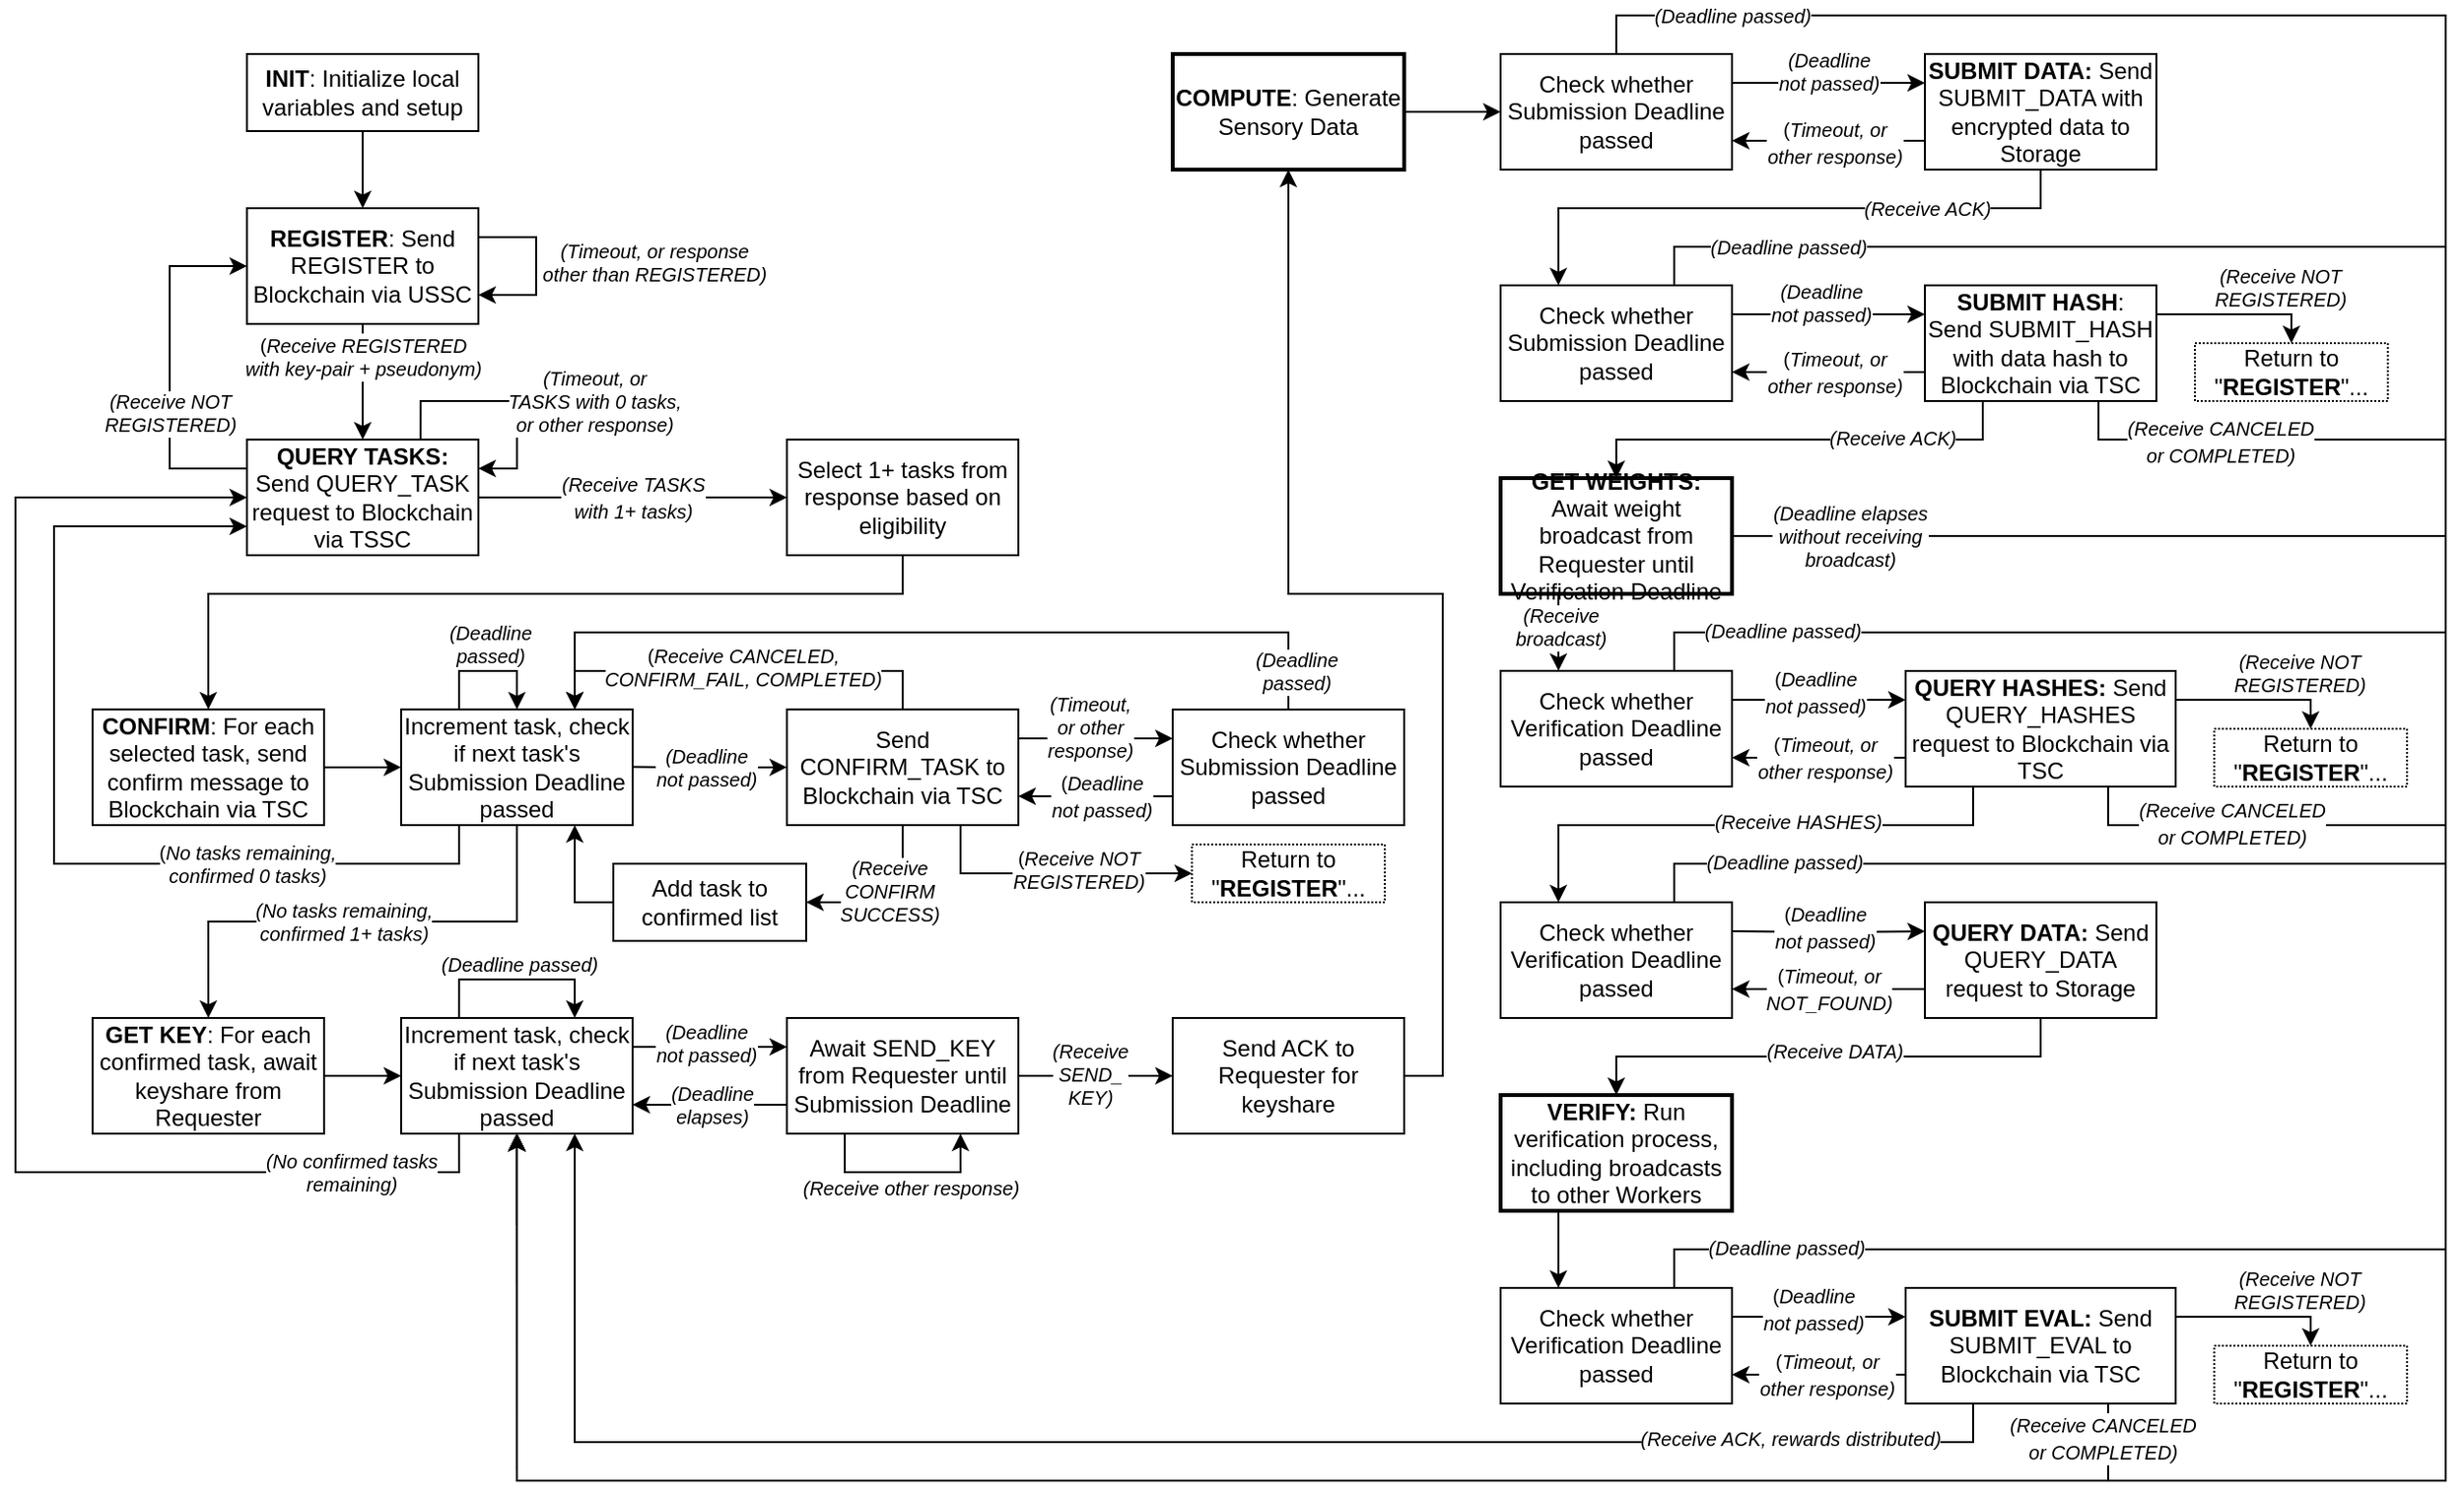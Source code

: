 <mxfile version="23.1.5" type="device">
  <diagram name="Page-1" id="bkfuRXXn7F634Q0itgpS">
    <mxGraphModel dx="1103" dy="1641" grid="1" gridSize="10" guides="1" tooltips="1" connect="1" arrows="1" fold="1" page="1" pageScale="1" pageWidth="850" pageHeight="1100" math="0" shadow="0">
      <root>
        <mxCell id="0" />
        <mxCell id="1" parent="0" />
        <mxCell id="Ztz0KvG_AUk8K8EOmz-n-36" value="" style="edgeStyle=orthogonalEdgeStyle;rounded=0;orthogonalLoop=1;jettySize=auto;html=1;" parent="1" source="Ztz0KvG_AUk8K8EOmz-n-24" target="Ztz0KvG_AUk8K8EOmz-n-25" edge="1">
          <mxGeometry relative="1" as="geometry" />
        </mxCell>
        <mxCell id="Ztz0KvG_AUk8K8EOmz-n-24" value="&lt;b&gt;INIT&lt;/b&gt;: Initialize local variables and setup" style="rounded=0;whiteSpace=wrap;html=1;" parent="1" vertex="1">
          <mxGeometry x="200.05" y="20" width="120" height="40" as="geometry" />
        </mxCell>
        <mxCell id="Ztz0KvG_AUk8K8EOmz-n-32" value="" style="edgeStyle=orthogonalEdgeStyle;rounded=0;orthogonalLoop=1;jettySize=auto;html=1;" parent="1" source="Ztz0KvG_AUk8K8EOmz-n-25" target="Ztz0KvG_AUk8K8EOmz-n-26" edge="1">
          <mxGeometry relative="1" as="geometry" />
        </mxCell>
        <mxCell id="Ztz0KvG_AUk8K8EOmz-n-33" value="&lt;div&gt;&lt;font style=&quot;font-size: 10px;&quot;&gt;(&lt;i&gt;Receive REGISTERED&lt;br&gt;&lt;/i&gt;&lt;/font&gt;&lt;/div&gt;&lt;div style=&quot;font-size: 10px;&quot;&gt;&lt;font style=&quot;font-size: 10px;&quot;&gt;&lt;i&gt;with key-pair + pseudonym)&lt;/i&gt;&lt;/font&gt;&lt;/div&gt;" style="edgeLabel;html=1;align=center;verticalAlign=middle;resizable=0;points=[];" parent="Ztz0KvG_AUk8K8EOmz-n-32" vertex="1" connectable="0">
          <mxGeometry x="0.15" y="-1" relative="1" as="geometry">
            <mxPoint x="1" y="-18" as="offset" />
          </mxGeometry>
        </mxCell>
        <mxCell id="Ztz0KvG_AUk8K8EOmz-n-25" value="&lt;div&gt;&lt;b&gt;REGISTER&lt;/b&gt;: Send REGISTER to Blockchain via USSC&lt;br&gt;&lt;/div&gt;" style="rounded=0;whiteSpace=wrap;html=1;" parent="1" vertex="1">
          <mxGeometry x="200.05" y="100" width="120" height="60" as="geometry" />
        </mxCell>
        <mxCell id="hrUg8tfIxs5tt2dFMBXB-12" value="" style="edgeStyle=orthogonalEdgeStyle;rounded=0;orthogonalLoop=1;jettySize=auto;html=1;" parent="1" source="Ztz0KvG_AUk8K8EOmz-n-26" target="hrUg8tfIxs5tt2dFMBXB-1" edge="1">
          <mxGeometry relative="1" as="geometry" />
        </mxCell>
        <mxCell id="hrUg8tfIxs5tt2dFMBXB-17" value="&lt;div&gt;&lt;i&gt;&lt;font style=&quot;font-size: 10px;&quot;&gt;(Receive TASKS&lt;/font&gt;&lt;/i&gt;&lt;/div&gt;&lt;div&gt;&lt;i&gt;&lt;font style=&quot;font-size: 10px;&quot;&gt;with 1+ tasks)&lt;br&gt;&lt;/font&gt;&lt;/i&gt;&lt;/div&gt;" style="edgeLabel;html=1;align=center;verticalAlign=middle;resizable=0;points=[];" parent="hrUg8tfIxs5tt2dFMBXB-12" vertex="1" connectable="0">
          <mxGeometry x="0.082" relative="1" as="geometry">
            <mxPoint x="-7" as="offset" />
          </mxGeometry>
        </mxCell>
        <mxCell id="hrUg8tfIxs5tt2dFMBXB-15" style="edgeStyle=orthogonalEdgeStyle;rounded=0;orthogonalLoop=1;jettySize=auto;html=1;exitX=0;exitY=0.25;exitDx=0;exitDy=0;entryX=0;entryY=0.5;entryDx=0;entryDy=0;" parent="1" source="Ztz0KvG_AUk8K8EOmz-n-26" target="Ztz0KvG_AUk8K8EOmz-n-25" edge="1">
          <mxGeometry relative="1" as="geometry">
            <mxPoint x="110" y="235" as="targetPoint" />
            <Array as="points">
              <mxPoint x="160" y="235" />
              <mxPoint x="160" y="130" />
            </Array>
          </mxGeometry>
        </mxCell>
        <mxCell id="hrUg8tfIxs5tt2dFMBXB-16" value="&lt;div style=&quot;font-size: 10px;&quot;&gt;&lt;font style=&quot;font-size: 10px;&quot;&gt;&lt;i&gt;(Receive NOT&lt;/i&gt;&lt;/font&gt;&lt;/div&gt;&lt;div style=&quot;font-size: 10px;&quot;&gt;&lt;font style=&quot;font-size: 10px;&quot;&gt;&lt;i&gt;REGISTERED)&lt;br&gt;&lt;/i&gt;&lt;/font&gt;&lt;/div&gt;" style="edgeLabel;html=1;align=center;verticalAlign=middle;resizable=0;points=[];" parent="hrUg8tfIxs5tt2dFMBXB-15" vertex="1" connectable="0">
          <mxGeometry x="0.401" y="-2" relative="1" as="geometry">
            <mxPoint x="-2" y="60" as="offset" />
          </mxGeometry>
        </mxCell>
        <mxCell id="Ztz0KvG_AUk8K8EOmz-n-26" value="&lt;b&gt;QUERY TASKS: &lt;/b&gt;Send QUERY_TASK request to Blockchain via TSSC" style="rounded=0;whiteSpace=wrap;html=1;" parent="1" vertex="1">
          <mxGeometry x="200.05" y="220" width="120" height="60" as="geometry" />
        </mxCell>
        <mxCell id="hrUg8tfIxs5tt2dFMBXB-21" style="edgeStyle=orthogonalEdgeStyle;rounded=0;orthogonalLoop=1;jettySize=auto;html=1;exitX=1;exitY=0.5;exitDx=0;exitDy=0;entryX=0;entryY=0.5;entryDx=0;entryDy=0;" parent="1" source="Ztz0KvG_AUk8K8EOmz-n-27" target="hrUg8tfIxs5tt2dFMBXB-20" edge="1">
          <mxGeometry relative="1" as="geometry" />
        </mxCell>
        <mxCell id="Ztz0KvG_AUk8K8EOmz-n-27" value="&lt;b&gt;CONFIRM&lt;/b&gt;: For each selected task, send confirm message to Blockchain via TSC" style="rounded=0;whiteSpace=wrap;html=1;" parent="1" vertex="1">
          <mxGeometry x="120" y="359.95" width="120" height="60" as="geometry" />
        </mxCell>
        <mxCell id="Ztz0KvG_AUk8K8EOmz-n-41" style="edgeStyle=orthogonalEdgeStyle;rounded=0;orthogonalLoop=1;jettySize=auto;html=1;exitX=0.75;exitY=0;exitDx=0;exitDy=0;entryX=1;entryY=0.25;entryDx=0;entryDy=0;" parent="1" source="Ztz0KvG_AUk8K8EOmz-n-26" target="Ztz0KvG_AUk8K8EOmz-n-26" edge="1">
          <mxGeometry relative="1" as="geometry">
            <Array as="points">
              <mxPoint x="290.05" y="200" />
              <mxPoint x="340.05" y="200" />
              <mxPoint x="340.05" y="235" />
            </Array>
          </mxGeometry>
        </mxCell>
        <mxCell id="Ztz0KvG_AUk8K8EOmz-n-42" value="&lt;div style=&quot;font-size: 10px;&quot;&gt;&lt;i&gt;&lt;font style=&quot;font-size: 10px;&quot;&gt;(Timeout, or&lt;br&gt;&lt;/font&gt;&lt;/i&gt;&lt;/div&gt;&lt;div style=&quot;font-size: 10px;&quot;&gt;&lt;i&gt;&lt;font style=&quot;font-size: 10px;&quot;&gt;TASKS with 0 tasks,&lt;/font&gt;&lt;/i&gt;&lt;/div&gt;&lt;div style=&quot;font-size: 10px;&quot;&gt;&lt;i&gt;&lt;font style=&quot;font-size: 10px;&quot;&gt;or other response)&lt;br&gt;&lt;/font&gt;&lt;/i&gt;&lt;/div&gt;" style="edgeLabel;html=1;align=center;verticalAlign=middle;resizable=0;points=[];" parent="Ztz0KvG_AUk8K8EOmz-n-41" vertex="1" connectable="0">
          <mxGeometry x="0.34" y="-4" relative="1" as="geometry">
            <mxPoint x="44" y="-14" as="offset" />
          </mxGeometry>
        </mxCell>
        <mxCell id="Ztz0KvG_AUk8K8EOmz-n-142" style="edgeStyle=orthogonalEdgeStyle;rounded=0;orthogonalLoop=1;jettySize=auto;html=1;exitX=1;exitY=0.5;exitDx=0;exitDy=0;entryX=0;entryY=0.5;entryDx=0;entryDy=0;" parent="1" edge="1">
          <mxGeometry relative="1" as="geometry">
            <mxPoint x="370" y="530" as="sourcePoint" />
          </mxGeometry>
        </mxCell>
        <mxCell id="Ztz0KvG_AUk8K8EOmz-n-143" value="&lt;div style=&quot;font-size: 10px;&quot;&gt;&lt;font style=&quot;font-size: 10px;&quot;&gt;&lt;i&gt;(Receive initial&lt;br&gt;&lt;/i&gt;&lt;/font&gt;&lt;/div&gt;&lt;div style=&quot;font-size: 10px;&quot;&gt;&lt;font style=&quot;font-size: 10px;&quot;&gt;&lt;i&gt;query from&lt;/i&gt;&lt;/font&gt;&lt;/div&gt;&lt;div style=&quot;font-size: 10px;&quot;&gt;&lt;font style=&quot;font-size: 10px;&quot;&gt;&lt;i&gt;Requester)&lt;br&gt;&lt;/i&gt;&lt;/font&gt;&lt;/div&gt;" style="edgeLabel;html=1;align=center;verticalAlign=middle;resizable=0;points=[];" parent="Ztz0KvG_AUk8K8EOmz-n-142" vertex="1" connectable="0">
          <mxGeometry x="-0.289" y="-1" relative="1" as="geometry">
            <mxPoint x="10" y="-1" as="offset" />
          </mxGeometry>
        </mxCell>
        <mxCell id="hrUg8tfIxs5tt2dFMBXB-145" value="" style="edgeStyle=orthogonalEdgeStyle;rounded=0;orthogonalLoop=1;jettySize=auto;html=1;entryX=0;entryY=0.25;entryDx=0;entryDy=0;exitX=1;exitY=0.25;exitDx=0;exitDy=0;" parent="1" source="Ztz0KvG_AUk8K8EOmz-n-75" target="hrUg8tfIxs5tt2dFMBXB-144" edge="1">
          <mxGeometry relative="1" as="geometry" />
        </mxCell>
        <mxCell id="hrUg8tfIxs5tt2dFMBXB-146" value="&lt;div style=&quot;font-size: 10px;&quot;&gt;&lt;font style=&quot;font-size: 10px;&quot;&gt;&lt;i&gt;(Deadline&lt;/i&gt;&lt;/font&gt;&lt;/div&gt;&lt;div style=&quot;font-size: 10px;&quot;&gt;&lt;font style=&quot;font-size: 10px;&quot;&gt;&lt;i&gt;not passed)&lt;br&gt;&lt;/i&gt;&lt;/font&gt;&lt;/div&gt;" style="edgeLabel;html=1;align=center;verticalAlign=middle;resizable=0;points=[];" parent="hrUg8tfIxs5tt2dFMBXB-145" vertex="1" connectable="0">
          <mxGeometry x="-0.009" y="-1" relative="1" as="geometry">
            <mxPoint y="-7" as="offset" />
          </mxGeometry>
        </mxCell>
        <mxCell id="hrUg8tfIxs5tt2dFMBXB-152" style="edgeStyle=orthogonalEdgeStyle;rounded=0;orthogonalLoop=1;jettySize=auto;html=1;exitX=0.5;exitY=1;exitDx=0;exitDy=0;entryX=0.25;entryY=0;entryDx=0;entryDy=0;" parent="1" source="hrUg8tfIxs5tt2dFMBXB-144" target="hrUg8tfIxs5tt2dFMBXB-149" edge="1">
          <mxGeometry relative="1" as="geometry">
            <Array as="points">
              <mxPoint x="1130" y="100" />
              <mxPoint x="880" y="100" />
            </Array>
          </mxGeometry>
        </mxCell>
        <mxCell id="hrUg8tfIxs5tt2dFMBXB-153" value="&lt;div style=&quot;font-size: 10px;&quot;&gt;&lt;font style=&quot;font-size: 10px;&quot;&gt;&lt;i&gt;(Receive ACK)&lt;br&gt;&lt;/i&gt;&lt;/font&gt;&lt;/div&gt;" style="edgeLabel;html=1;align=center;verticalAlign=middle;resizable=0;points=[];" parent="hrUg8tfIxs5tt2dFMBXB-152" vertex="1" connectable="0">
          <mxGeometry x="-0.086" y="1" relative="1" as="geometry">
            <mxPoint x="62" y="-1" as="offset" />
          </mxGeometry>
        </mxCell>
        <mxCell id="KhQ6-1sFCbO8DGC3yXla-1" style="edgeStyle=orthogonalEdgeStyle;rounded=0;orthogonalLoop=1;jettySize=auto;html=1;exitX=0.5;exitY=0;exitDx=0;exitDy=0;entryX=0.5;entryY=1;entryDx=0;entryDy=0;" parent="1" source="Ztz0KvG_AUk8K8EOmz-n-75" target="hrUg8tfIxs5tt2dFMBXB-76" edge="1">
          <mxGeometry relative="1" as="geometry">
            <Array as="points">
              <mxPoint x="910" />
              <mxPoint x="1340" />
              <mxPoint x="1340" y="760" />
              <mxPoint x="340" y="760" />
            </Array>
          </mxGeometry>
        </mxCell>
        <mxCell id="KhQ6-1sFCbO8DGC3yXla-2" value="&lt;font style=&quot;font-size: 10px;&quot;&gt;&lt;i&gt;(Deadline passed)&lt;br&gt;&lt;/i&gt;&lt;/font&gt;" style="edgeLabel;html=1;align=center;verticalAlign=middle;resizable=0;points=[];" parent="KhQ6-1sFCbO8DGC3yXla-1" vertex="1" connectable="0">
          <mxGeometry x="-0.952" y="-1" relative="1" as="geometry">
            <mxPoint x="22" y="-1" as="offset" />
          </mxGeometry>
        </mxCell>
        <mxCell id="Ztz0KvG_AUk8K8EOmz-n-75" value="Check whether Submission Deadline passed" style="rounded=0;whiteSpace=wrap;html=1;" parent="1" vertex="1">
          <mxGeometry x="850" y="20" width="120" height="60" as="geometry" />
        </mxCell>
        <mxCell id="hrUg8tfIxs5tt2dFMBXB-18" style="edgeStyle=orthogonalEdgeStyle;rounded=0;orthogonalLoop=1;jettySize=auto;html=1;exitX=0.5;exitY=1;exitDx=0;exitDy=0;entryX=0.5;entryY=0;entryDx=0;entryDy=0;" parent="1" source="hrUg8tfIxs5tt2dFMBXB-1" target="Ztz0KvG_AUk8K8EOmz-n-27" edge="1">
          <mxGeometry relative="1" as="geometry">
            <Array as="points">
              <mxPoint x="540" y="300" />
              <mxPoint x="180" y="300" />
            </Array>
          </mxGeometry>
        </mxCell>
        <mxCell id="hrUg8tfIxs5tt2dFMBXB-1" value="Select 1+ tasks from response based on eligibility " style="rounded=0;whiteSpace=wrap;html=1;" parent="1" vertex="1">
          <mxGeometry x="480" y="220" width="120" height="60" as="geometry" />
        </mxCell>
        <mxCell id="hrUg8tfIxs5tt2dFMBXB-6" style="edgeStyle=orthogonalEdgeStyle;rounded=0;orthogonalLoop=1;jettySize=auto;html=1;exitX=1;exitY=0.25;exitDx=0;exitDy=0;entryX=1;entryY=0.75;entryDx=0;entryDy=0;" parent="1" source="Ztz0KvG_AUk8K8EOmz-n-25" target="Ztz0KvG_AUk8K8EOmz-n-25" edge="1">
          <mxGeometry relative="1" as="geometry">
            <Array as="points">
              <mxPoint x="350" y="115" />
              <mxPoint x="350" y="145" />
            </Array>
          </mxGeometry>
        </mxCell>
        <mxCell id="hrUg8tfIxs5tt2dFMBXB-7" value="&lt;div style=&quot;font-size: 10px;&quot;&gt;&lt;font style=&quot;font-size: 10px;&quot;&gt;&lt;i&gt;(Timeout, or response &lt;br&gt;&lt;/i&gt;&lt;/font&gt;&lt;/div&gt;&lt;div style=&quot;font-size: 10px;&quot;&gt;&lt;font style=&quot;font-size: 10px;&quot;&gt;&lt;i&gt;other than REGISTERED)&lt;br&gt;&lt;/i&gt;&lt;/font&gt;&lt;/div&gt;" style="edgeLabel;html=1;align=center;verticalAlign=middle;resizable=0;points=[];" parent="hrUg8tfIxs5tt2dFMBXB-6" vertex="1" connectable="0">
          <mxGeometry x="-0.109" y="-1" relative="1" as="geometry">
            <mxPoint x="62" y="3" as="offset" />
          </mxGeometry>
        </mxCell>
        <mxCell id="hrUg8tfIxs5tt2dFMBXB-39" style="edgeStyle=orthogonalEdgeStyle;rounded=0;orthogonalLoop=1;jettySize=auto;html=1;exitX=1;exitY=0.5;exitDx=0;exitDy=0;entryX=0;entryY=0.5;entryDx=0;entryDy=0;" parent="1" target="hrUg8tfIxs5tt2dFMBXB-40" edge="1">
          <mxGeometry relative="1" as="geometry">
            <mxPoint x="490" y="389.71" as="targetPoint" />
            <mxPoint x="400.0" y="389.71" as="sourcePoint" />
          </mxGeometry>
        </mxCell>
        <mxCell id="hrUg8tfIxs5tt2dFMBXB-41" value="&lt;div style=&quot;font-size: 10px;&quot;&gt;&lt;font style=&quot;font-size: 10px;&quot;&gt;&lt;i&gt;(Deadline&lt;/i&gt;&lt;/font&gt;&lt;/div&gt;&lt;div style=&quot;font-size: 10px;&quot;&gt;&lt;font style=&quot;font-size: 10px;&quot;&gt;&lt;i&gt;not passed)&lt;br&gt;&lt;/i&gt;&lt;/font&gt;&lt;/div&gt;" style="edgeLabel;html=1;align=center;verticalAlign=middle;resizable=0;points=[];" parent="hrUg8tfIxs5tt2dFMBXB-39" vertex="1" connectable="0">
          <mxGeometry x="-0.292" y="-2" relative="1" as="geometry">
            <mxPoint x="9" y="-2" as="offset" />
          </mxGeometry>
        </mxCell>
        <mxCell id="hrUg8tfIxs5tt2dFMBXB-65" style="edgeStyle=orthogonalEdgeStyle;rounded=0;orthogonalLoop=1;jettySize=auto;html=1;exitX=0.5;exitY=1;exitDx=0;exitDy=0;entryX=0.5;entryY=0;entryDx=0;entryDy=0;" parent="1" source="hrUg8tfIxs5tt2dFMBXB-20" target="hrUg8tfIxs5tt2dFMBXB-64" edge="1">
          <mxGeometry relative="1" as="geometry">
            <Array as="points">
              <mxPoint x="340" y="470" />
              <mxPoint x="180" y="470" />
            </Array>
          </mxGeometry>
        </mxCell>
        <mxCell id="hrUg8tfIxs5tt2dFMBXB-68" value="&lt;div style=&quot;font-size: 10px;&quot;&gt;&lt;i&gt;&lt;font style=&quot;font-size: 10px;&quot;&gt;(No tasks remaining,&lt;/font&gt;&lt;/i&gt;&lt;/div&gt;&lt;div style=&quot;font-size: 10px;&quot;&gt;&lt;i&gt;&lt;font style=&quot;font-size: 10px;&quot;&gt;confirmed 1+ tasks)&lt;br&gt;&lt;/font&gt;&lt;/i&gt;&lt;/div&gt;" style="edgeLabel;html=1;align=center;verticalAlign=middle;resizable=0;points=[];" parent="hrUg8tfIxs5tt2dFMBXB-65" vertex="1" connectable="0">
          <mxGeometry x="0.283" y="3" relative="1" as="geometry">
            <mxPoint x="27" y="-3" as="offset" />
          </mxGeometry>
        </mxCell>
        <mxCell id="hrUg8tfIxs5tt2dFMBXB-66" style="edgeStyle=orthogonalEdgeStyle;rounded=0;orthogonalLoop=1;jettySize=auto;html=1;exitX=0.25;exitY=1;exitDx=0;exitDy=0;entryX=0;entryY=0.75;entryDx=0;entryDy=0;" parent="1" source="hrUg8tfIxs5tt2dFMBXB-20" target="Ztz0KvG_AUk8K8EOmz-n-26" edge="1">
          <mxGeometry relative="1" as="geometry">
            <Array as="points">
              <mxPoint x="310" y="440" />
              <mxPoint x="100" y="440" />
              <mxPoint x="100" y="265" />
            </Array>
          </mxGeometry>
        </mxCell>
        <mxCell id="hrUg8tfIxs5tt2dFMBXB-69" value="&lt;div style=&quot;font-size: 10px;&quot;&gt;&lt;font style=&quot;font-size: 10px;&quot;&gt;(&lt;i&gt;No tasks remaining,&lt;/i&gt;&lt;/font&gt;&lt;/div&gt;&lt;div style=&quot;font-size: 10px;&quot;&gt;&lt;font style=&quot;font-size: 10px;&quot;&gt;&lt;i&gt;confirmed 0 tasks)&lt;br&gt;&lt;/i&gt;&lt;/font&gt;&lt;/div&gt;" style="edgeLabel;html=1;align=center;verticalAlign=middle;resizable=0;points=[];" parent="hrUg8tfIxs5tt2dFMBXB-66" vertex="1" connectable="0">
          <mxGeometry x="-0.322" y="-1" relative="1" as="geometry">
            <mxPoint x="41" y="1" as="offset" />
          </mxGeometry>
        </mxCell>
        <mxCell id="hrUg8tfIxs5tt2dFMBXB-20" value="&lt;div&gt;Increment task, check if next task&#39;s Submission Deadline passed&lt;/div&gt;" style="rounded=0;whiteSpace=wrap;html=1;" parent="1" vertex="1">
          <mxGeometry x="280" y="359.95" width="120" height="60" as="geometry" />
        </mxCell>
        <mxCell id="hrUg8tfIxs5tt2dFMBXB-44" style="edgeStyle=orthogonalEdgeStyle;rounded=0;orthogonalLoop=1;jettySize=auto;html=1;exitX=0.5;exitY=0;exitDx=0;exitDy=0;entryX=0.75;entryY=0;entryDx=0;entryDy=0;" parent="1" source="hrUg8tfIxs5tt2dFMBXB-40" target="hrUg8tfIxs5tt2dFMBXB-20" edge="1">
          <mxGeometry relative="1" as="geometry" />
        </mxCell>
        <mxCell id="hrUg8tfIxs5tt2dFMBXB-45" value="&lt;div style=&quot;font-size: 10px;&quot;&gt;&lt;font style=&quot;font-size: 10px;&quot;&gt;(&lt;i&gt;Receive CANCELED, &lt;br&gt;&lt;/i&gt;&lt;/font&gt;&lt;/div&gt;&lt;div style=&quot;font-size: 10px;&quot;&gt;&lt;font style=&quot;font-size: 10px;&quot;&gt;&lt;i&gt;CONFIRM_FAIL, COMPLETED)&lt;br&gt;&lt;/i&gt;&lt;/font&gt;&lt;/div&gt;" style="edgeLabel;html=1;align=center;verticalAlign=middle;resizable=0;points=[];" parent="hrUg8tfIxs5tt2dFMBXB-44" vertex="1" connectable="0">
          <mxGeometry x="0.35" y="1" relative="1" as="geometry">
            <mxPoint x="38" y="-3" as="offset" />
          </mxGeometry>
        </mxCell>
        <mxCell id="hrUg8tfIxs5tt2dFMBXB-49" style="edgeStyle=orthogonalEdgeStyle;rounded=0;orthogonalLoop=1;jettySize=auto;html=1;exitX=1;exitY=0.25;exitDx=0;exitDy=0;entryX=0;entryY=0.25;entryDx=0;entryDy=0;" parent="1" source="hrUg8tfIxs5tt2dFMBXB-40" target="hrUg8tfIxs5tt2dFMBXB-48" edge="1">
          <mxGeometry relative="1" as="geometry" />
        </mxCell>
        <mxCell id="hrUg8tfIxs5tt2dFMBXB-50" value="&lt;div style=&quot;font-size: 10px;&quot;&gt;&lt;font style=&quot;font-size: 10px;&quot;&gt;&lt;i&gt;(Timeout, &lt;br&gt;&lt;/i&gt;&lt;/font&gt;&lt;/div&gt;&lt;div style=&quot;font-size: 10px;&quot;&gt;&lt;font style=&quot;font-size: 10px;&quot;&gt;&lt;i&gt;or other&lt;/i&gt;&lt;/font&gt;&lt;/div&gt;&lt;div style=&quot;font-size: 10px;&quot;&gt;&lt;font style=&quot;font-size: 10px;&quot;&gt;&lt;i&gt;response)&lt;br&gt;&lt;/i&gt;&lt;/font&gt;&lt;/div&gt;" style="edgeLabel;html=1;align=center;verticalAlign=middle;resizable=0;points=[];" parent="hrUg8tfIxs5tt2dFMBXB-49" vertex="1" connectable="0">
          <mxGeometry x="-0.193" relative="1" as="geometry">
            <mxPoint x="4" y="-6" as="offset" />
          </mxGeometry>
        </mxCell>
        <mxCell id="hrUg8tfIxs5tt2dFMBXB-59" style="edgeStyle=orthogonalEdgeStyle;rounded=0;orthogonalLoop=1;jettySize=auto;html=1;exitX=0.5;exitY=1;exitDx=0;exitDy=0;entryX=1;entryY=0.5;entryDx=0;entryDy=0;" parent="1" source="hrUg8tfIxs5tt2dFMBXB-40" target="hrUg8tfIxs5tt2dFMBXB-57" edge="1">
          <mxGeometry relative="1" as="geometry" />
        </mxCell>
        <mxCell id="hrUg8tfIxs5tt2dFMBXB-60" value="&lt;div style=&quot;font-size: 10px;&quot;&gt;&lt;font style=&quot;font-size: 10px;&quot;&gt;&lt;i&gt;(Receive&lt;/i&gt;&lt;/font&gt;&lt;/div&gt;&lt;div style=&quot;font-size: 10px;&quot;&gt;&lt;font style=&quot;font-size: 10px;&quot;&gt;&lt;i&gt;CONFIRM&lt;/i&gt;&lt;/font&gt;&lt;/div&gt;&lt;div style=&quot;font-size: 10px;&quot;&gt;&lt;font style=&quot;font-size: 10px;&quot;&gt;&lt;i&gt;SUCCESS)&lt;/i&gt;&lt;/font&gt;&lt;/div&gt;" style="edgeLabel;html=1;align=center;verticalAlign=middle;resizable=0;points=[];" parent="hrUg8tfIxs5tt2dFMBXB-59" vertex="1" connectable="0">
          <mxGeometry x="-0.466" relative="1" as="geometry">
            <mxPoint x="-7" y="10" as="offset" />
          </mxGeometry>
        </mxCell>
        <mxCell id="hrUg8tfIxs5tt2dFMBXB-74" style="edgeStyle=orthogonalEdgeStyle;rounded=0;orthogonalLoop=1;jettySize=auto;html=1;exitX=0.75;exitY=1;exitDx=0;exitDy=0;entryX=0;entryY=0.5;entryDx=0;entryDy=0;" parent="1" source="hrUg8tfIxs5tt2dFMBXB-40" target="hrUg8tfIxs5tt2dFMBXB-73" edge="1">
          <mxGeometry relative="1" as="geometry" />
        </mxCell>
        <mxCell id="hrUg8tfIxs5tt2dFMBXB-75" value="&lt;div style=&quot;font-size: 10px;&quot;&gt;&lt;font style=&quot;font-size: 10px;&quot;&gt;(&lt;i&gt;Receive NOT&lt;/i&gt;&lt;/font&gt;&lt;/div&gt;&lt;div style=&quot;font-size: 10px;&quot;&gt;&lt;font style=&quot;font-size: 10px;&quot;&gt;&lt;i&gt;REGISTERED)&lt;br&gt;&lt;/i&gt;&lt;/font&gt;&lt;/div&gt;" style="edgeLabel;html=1;align=center;verticalAlign=middle;resizable=0;points=[];" parent="hrUg8tfIxs5tt2dFMBXB-74" vertex="1" connectable="0">
          <mxGeometry x="-0.042" y="2" relative="1" as="geometry">
            <mxPoint x="16" as="offset" />
          </mxGeometry>
        </mxCell>
        <mxCell id="hrUg8tfIxs5tt2dFMBXB-40" value="Send CONFIRM_TASK to Blockchain via TSC" style="rounded=0;whiteSpace=wrap;html=1;" parent="1" vertex="1">
          <mxGeometry x="480" y="359.95" width="120" height="60" as="geometry" />
        </mxCell>
        <mxCell id="hrUg8tfIxs5tt2dFMBXB-46" style="edgeStyle=orthogonalEdgeStyle;rounded=0;orthogonalLoop=1;jettySize=auto;html=1;exitX=0.25;exitY=0;exitDx=0;exitDy=0;entryX=0.5;entryY=0;entryDx=0;entryDy=0;" parent="1" source="hrUg8tfIxs5tt2dFMBXB-20" target="hrUg8tfIxs5tt2dFMBXB-20" edge="1">
          <mxGeometry relative="1" as="geometry">
            <Array as="points">
              <mxPoint x="310" y="339.95" />
              <mxPoint x="340" y="339.95" />
            </Array>
          </mxGeometry>
        </mxCell>
        <mxCell id="hrUg8tfIxs5tt2dFMBXB-47" value="&lt;div style=&quot;font-size: 10px;&quot;&gt;&lt;font style=&quot;font-size: 10px;&quot;&gt;&lt;i&gt;(Deadline&lt;/i&gt;&lt;/font&gt;&lt;/div&gt;&lt;div style=&quot;font-size: 10px;&quot;&gt;&lt;font style=&quot;font-size: 10px;&quot;&gt;&lt;i&gt;passed)&lt;br&gt;&lt;/i&gt;&lt;/font&gt;&lt;/div&gt;" style="edgeLabel;html=1;align=center;verticalAlign=middle;resizable=0;points=[];" parent="hrUg8tfIxs5tt2dFMBXB-46" vertex="1" connectable="0">
          <mxGeometry x="-0.225" y="2" relative="1" as="geometry">
            <mxPoint x="9" y="-12" as="offset" />
          </mxGeometry>
        </mxCell>
        <mxCell id="hrUg8tfIxs5tt2dFMBXB-51" style="edgeStyle=orthogonalEdgeStyle;rounded=0;orthogonalLoop=1;jettySize=auto;html=1;exitX=0;exitY=0.75;exitDx=0;exitDy=0;entryX=1;entryY=0.75;entryDx=0;entryDy=0;" parent="1" source="hrUg8tfIxs5tt2dFMBXB-48" target="hrUg8tfIxs5tt2dFMBXB-40" edge="1">
          <mxGeometry relative="1" as="geometry" />
        </mxCell>
        <mxCell id="hrUg8tfIxs5tt2dFMBXB-52" value="&lt;div&gt;&lt;font style=&quot;font-size: 10px;&quot;&gt;(&lt;i&gt;Deadline&lt;/i&gt;&lt;/font&gt;&lt;/div&gt;&lt;div&gt;&lt;font style=&quot;font-size: 10px;&quot;&gt;&lt;i&gt;not passed)&lt;/i&gt;&lt;/font&gt;&lt;/div&gt;" style="edgeLabel;html=1;align=center;verticalAlign=middle;resizable=0;points=[];" parent="hrUg8tfIxs5tt2dFMBXB-51" vertex="1" connectable="0">
          <mxGeometry x="0.193" y="-1" relative="1" as="geometry">
            <mxPoint x="10" y="1" as="offset" />
          </mxGeometry>
        </mxCell>
        <mxCell id="hrUg8tfIxs5tt2dFMBXB-54" style="edgeStyle=orthogonalEdgeStyle;rounded=0;orthogonalLoop=1;jettySize=auto;html=1;exitX=0.5;exitY=0;exitDx=0;exitDy=0;entryX=0.75;entryY=0;entryDx=0;entryDy=0;" parent="1" source="hrUg8tfIxs5tt2dFMBXB-48" target="hrUg8tfIxs5tt2dFMBXB-20" edge="1">
          <mxGeometry relative="1" as="geometry">
            <Array as="points">
              <mxPoint x="740" y="320" />
              <mxPoint x="370" y="320" />
            </Array>
          </mxGeometry>
        </mxCell>
        <mxCell id="hrUg8tfIxs5tt2dFMBXB-55" value="&lt;div style=&quot;font-size: 10px;&quot;&gt;&lt;font style=&quot;font-size: 10px;&quot;&gt;&lt;i&gt;(Deadline&lt;/i&gt;&lt;/font&gt;&lt;/div&gt;&lt;div style=&quot;font-size: 10px;&quot;&gt;&lt;font style=&quot;font-size: 10px;&quot;&gt;&lt;i&gt;passed)&lt;br&gt;&lt;/i&gt;&lt;/font&gt;&lt;/div&gt;" style="edgeLabel;html=1;align=center;verticalAlign=middle;resizable=0;points=[];" parent="hrUg8tfIxs5tt2dFMBXB-54" vertex="1" connectable="0">
          <mxGeometry x="-0.551" y="-2" relative="1" as="geometry">
            <mxPoint x="65" y="22" as="offset" />
          </mxGeometry>
        </mxCell>
        <mxCell id="hrUg8tfIxs5tt2dFMBXB-48" value="Check whether Submission Deadline passed" style="rounded=0;whiteSpace=wrap;html=1;" parent="1" vertex="1">
          <mxGeometry x="680" y="360" width="120" height="60" as="geometry" />
        </mxCell>
        <mxCell id="hrUg8tfIxs5tt2dFMBXB-61" style="edgeStyle=orthogonalEdgeStyle;rounded=0;orthogonalLoop=1;jettySize=auto;html=1;exitX=0;exitY=0.5;exitDx=0;exitDy=0;entryX=0.75;entryY=1;entryDx=0;entryDy=0;" parent="1" source="hrUg8tfIxs5tt2dFMBXB-57" target="hrUg8tfIxs5tt2dFMBXB-20" edge="1">
          <mxGeometry relative="1" as="geometry" />
        </mxCell>
        <mxCell id="hrUg8tfIxs5tt2dFMBXB-57" value="Add task to confirmed list" style="rounded=0;whiteSpace=wrap;html=1;" parent="1" vertex="1">
          <mxGeometry x="390" y="440" width="100" height="40" as="geometry" />
        </mxCell>
        <mxCell id="hrUg8tfIxs5tt2dFMBXB-105" style="edgeStyle=orthogonalEdgeStyle;rounded=0;orthogonalLoop=1;jettySize=auto;html=1;exitX=1;exitY=0.5;exitDx=0;exitDy=0;entryX=0;entryY=0.5;entryDx=0;entryDy=0;" parent="1" source="hrUg8tfIxs5tt2dFMBXB-64" target="hrUg8tfIxs5tt2dFMBXB-76" edge="1">
          <mxGeometry relative="1" as="geometry" />
        </mxCell>
        <mxCell id="hrUg8tfIxs5tt2dFMBXB-64" value="&lt;b&gt;GET KEY&lt;/b&gt;: For each confirmed task, await keyshare from Requester" style="rounded=0;whiteSpace=wrap;html=1;" parent="1" vertex="1">
          <mxGeometry x="120.03" y="520" width="120" height="60" as="geometry" />
        </mxCell>
        <mxCell id="hrUg8tfIxs5tt2dFMBXB-73" value="&lt;div&gt;Return to &quot;&lt;b&gt;REGISTER&lt;/b&gt;&quot;...&lt;/div&gt;" style="rounded=0;whiteSpace=wrap;html=1;strokeColor=default;dashed=1;dashPattern=1 1;" parent="1" vertex="1">
          <mxGeometry x="690" y="430" width="100" height="30" as="geometry" />
        </mxCell>
        <mxCell id="hrUg8tfIxs5tt2dFMBXB-109" style="edgeStyle=orthogonalEdgeStyle;rounded=0;orthogonalLoop=1;jettySize=auto;html=1;exitX=1;exitY=0.25;exitDx=0;exitDy=0;entryX=0;entryY=0.25;entryDx=0;entryDy=0;" parent="1" source="hrUg8tfIxs5tt2dFMBXB-76" target="hrUg8tfIxs5tt2dFMBXB-80" edge="1">
          <mxGeometry relative="1" as="geometry" />
        </mxCell>
        <mxCell id="hrUg8tfIxs5tt2dFMBXB-111" value="&lt;div style=&quot;font-size: 10px;&quot;&gt;&lt;font style=&quot;font-size: 10px;&quot;&gt;&lt;i&gt;(Deadline&lt;/i&gt;&lt;/font&gt;&lt;/div&gt;&lt;div style=&quot;font-size: 10px;&quot;&gt;&lt;font style=&quot;font-size: 10px;&quot;&gt;&lt;i&gt;not passed)&lt;br&gt;&lt;/i&gt;&lt;/font&gt;&lt;/div&gt;" style="edgeLabel;html=1;align=center;verticalAlign=middle;resizable=0;points=[];" parent="hrUg8tfIxs5tt2dFMBXB-109" vertex="1" connectable="0">
          <mxGeometry x="0.089" y="2" relative="1" as="geometry">
            <mxPoint x="-6" as="offset" />
          </mxGeometry>
        </mxCell>
        <mxCell id="hrUg8tfIxs5tt2dFMBXB-119" style="edgeStyle=orthogonalEdgeStyle;rounded=0;orthogonalLoop=1;jettySize=auto;html=1;exitX=0.25;exitY=1;exitDx=0;exitDy=0;entryX=0;entryY=0.5;entryDx=0;entryDy=0;" parent="1" source="hrUg8tfIxs5tt2dFMBXB-76" target="Ztz0KvG_AUk8K8EOmz-n-26" edge="1">
          <mxGeometry relative="1" as="geometry">
            <Array as="points">
              <mxPoint x="310" y="600" />
              <mxPoint x="80" y="600" />
              <mxPoint x="80" y="250" />
            </Array>
          </mxGeometry>
        </mxCell>
        <mxCell id="hrUg8tfIxs5tt2dFMBXB-120" value="&lt;div style=&quot;font-size: 10px;&quot;&gt;&lt;font style=&quot;font-size: 10px;&quot;&gt;&lt;i&gt;(No confirmed tasks&lt;/i&gt;&lt;/font&gt;&lt;/div&gt;&lt;div style=&quot;font-size: 10px;&quot;&gt;&lt;font style=&quot;font-size: 10px;&quot;&gt;&lt;i&gt;remaining)&lt;br&gt;&lt;/i&gt;&lt;/font&gt;&lt;/div&gt;" style="edgeLabel;html=1;align=center;verticalAlign=middle;resizable=0;points=[];" parent="hrUg8tfIxs5tt2dFMBXB-119" vertex="1" connectable="0">
          <mxGeometry x="-0.687" relative="1" as="geometry">
            <mxPoint x="36" as="offset" />
          </mxGeometry>
        </mxCell>
        <mxCell id="hrUg8tfIxs5tt2dFMBXB-76" value="&lt;div&gt;Increment task, check if next task&#39;s Submission Deadline passed&lt;/div&gt;" style="rounded=0;whiteSpace=wrap;html=1;" parent="1" vertex="1">
          <mxGeometry x="279.98" y="520" width="120" height="60" as="geometry" />
        </mxCell>
        <mxCell id="hrUg8tfIxs5tt2dFMBXB-110" style="edgeStyle=orthogonalEdgeStyle;rounded=0;orthogonalLoop=1;jettySize=auto;html=1;exitX=0;exitY=0.75;exitDx=0;exitDy=0;entryX=1;entryY=0.75;entryDx=0;entryDy=0;" parent="1" source="hrUg8tfIxs5tt2dFMBXB-80" target="hrUg8tfIxs5tt2dFMBXB-76" edge="1">
          <mxGeometry relative="1" as="geometry" />
        </mxCell>
        <mxCell id="hrUg8tfIxs5tt2dFMBXB-112" value="&lt;div style=&quot;font-size: 10px;&quot;&gt;&lt;i style=&quot;font-size: 10px;&quot;&gt;(Deadline&lt;/i&gt;&lt;/div&gt;&lt;div style=&quot;font-size: 10px;&quot;&gt;&lt;i style=&quot;font-size: 10px;&quot;&gt;elapses)&lt;br style=&quot;font-size: 10px;&quot;&gt;&lt;/i&gt;&lt;/div&gt;" style="edgeLabel;html=1;align=center;verticalAlign=middle;resizable=0;points=[];fontSize=10;" parent="hrUg8tfIxs5tt2dFMBXB-110" vertex="1" connectable="0">
          <mxGeometry x="-0.132" y="1" relative="1" as="geometry">
            <mxPoint x="-5" y="-1" as="offset" />
          </mxGeometry>
        </mxCell>
        <mxCell id="hrUg8tfIxs5tt2dFMBXB-130" style="edgeStyle=orthogonalEdgeStyle;rounded=0;orthogonalLoop=1;jettySize=auto;html=1;exitX=1;exitY=0.5;exitDx=0;exitDy=0;entryX=0;entryY=0.5;entryDx=0;entryDy=0;" parent="1" source="hrUg8tfIxs5tt2dFMBXB-80" target="hrUg8tfIxs5tt2dFMBXB-113" edge="1">
          <mxGeometry relative="1" as="geometry" />
        </mxCell>
        <mxCell id="hrUg8tfIxs5tt2dFMBXB-131" value="&lt;div style=&quot;font-size: 10px;&quot;&gt;&lt;font style=&quot;font-size: 10px;&quot;&gt;&lt;i&gt;(Receive&lt;/i&gt;&lt;/font&gt;&lt;/div&gt;&lt;div style=&quot;font-size: 10px;&quot;&gt;&lt;font style=&quot;font-size: 10px;&quot;&gt;&lt;i&gt;SEND_&lt;/i&gt;&lt;/font&gt;&lt;/div&gt;&lt;div style=&quot;font-size: 10px;&quot;&gt;&lt;font style=&quot;font-size: 10px;&quot;&gt;&lt;i&gt;KEY)&lt;br&gt;&lt;/i&gt;&lt;/font&gt;&lt;/div&gt;" style="edgeLabel;html=1;align=center;verticalAlign=middle;resizable=0;points=[];" parent="hrUg8tfIxs5tt2dFMBXB-130" vertex="1" connectable="0">
          <mxGeometry x="0.026" y="1" relative="1" as="geometry">
            <mxPoint x="-4" as="offset" />
          </mxGeometry>
        </mxCell>
        <mxCell id="hrUg8tfIxs5tt2dFMBXB-80" value="Await SEND_KEY from Requester until Submission Deadline" style="rounded=0;whiteSpace=wrap;html=1;" parent="1" vertex="1">
          <mxGeometry x="479.98" y="520" width="120" height="60" as="geometry" />
        </mxCell>
        <mxCell id="hrUg8tfIxs5tt2dFMBXB-96" style="edgeStyle=orthogonalEdgeStyle;rounded=0;orthogonalLoop=1;jettySize=auto;html=1;exitX=0.25;exitY=0;exitDx=0;exitDy=0;entryX=0.75;entryY=0;entryDx=0;entryDy=0;" parent="1" source="hrUg8tfIxs5tt2dFMBXB-76" target="hrUg8tfIxs5tt2dFMBXB-76" edge="1">
          <mxGeometry relative="1" as="geometry">
            <Array as="points">
              <mxPoint x="349.98" y="500" />
              <mxPoint x="409.98" y="500" />
            </Array>
          </mxGeometry>
        </mxCell>
        <mxCell id="hrUg8tfIxs5tt2dFMBXB-97" value="&lt;div style=&quot;font-size: 10px;&quot;&gt;&lt;font style=&quot;font-size: 10px;&quot;&gt;&lt;i&gt;(Deadline passed)&lt;br&gt;&lt;/i&gt;&lt;/font&gt;&lt;/div&gt;" style="edgeLabel;html=1;align=center;verticalAlign=middle;resizable=0;points=[];" parent="hrUg8tfIxs5tt2dFMBXB-96" vertex="1" connectable="0">
          <mxGeometry x="0.025" relative="1" as="geometry">
            <mxPoint x="-1" y="-8" as="offset" />
          </mxGeometry>
        </mxCell>
        <mxCell id="hrUg8tfIxs5tt2dFMBXB-118" value="" style="edgeStyle=orthogonalEdgeStyle;rounded=0;orthogonalLoop=1;jettySize=auto;html=1;entryX=0.5;entryY=1;entryDx=0;entryDy=0;exitX=1;exitY=0.5;exitDx=0;exitDy=0;" parent="1" source="hrUg8tfIxs5tt2dFMBXB-113" target="hrUg8tfIxs5tt2dFMBXB-132" edge="1">
          <mxGeometry relative="1" as="geometry">
            <mxPoint x="860" y="570" as="targetPoint" />
            <Array as="points">
              <mxPoint x="820" y="550" />
              <mxPoint x="820" y="300" />
              <mxPoint x="740" y="300" />
            </Array>
          </mxGeometry>
        </mxCell>
        <mxCell id="hrUg8tfIxs5tt2dFMBXB-113" value="Send ACK to Requester for keyshare" style="rounded=0;whiteSpace=wrap;html=1;" parent="1" vertex="1">
          <mxGeometry x="680" y="520" width="120" height="60" as="geometry" />
        </mxCell>
        <mxCell id="hrUg8tfIxs5tt2dFMBXB-127" style="edgeStyle=orthogonalEdgeStyle;rounded=0;orthogonalLoop=1;jettySize=auto;html=1;exitX=1;exitY=0.5;exitDx=0;exitDy=0;entryX=0;entryY=0.5;entryDx=0;entryDy=0;" parent="1" edge="1">
          <mxGeometry relative="1" as="geometry">
            <mxPoint x="600" y="670" as="sourcePoint" />
          </mxGeometry>
        </mxCell>
        <mxCell id="hrUg8tfIxs5tt2dFMBXB-128" value="&lt;div style=&quot;font-size: 10px;&quot;&gt;&lt;font style=&quot;font-size: 10px;&quot;&gt;&lt;i&gt;(Weights&lt;/i&gt;&lt;/font&gt;&lt;/div&gt;&lt;div style=&quot;font-size: 10px;&quot;&gt;&lt;font style=&quot;font-size: 10px;&quot;&gt;&lt;i&gt;match)&lt;br&gt;&lt;/i&gt;&lt;/font&gt;&lt;/div&gt;" style="edgeLabel;html=1;align=center;verticalAlign=middle;resizable=0;points=[];" parent="hrUg8tfIxs5tt2dFMBXB-127" vertex="1" connectable="0">
          <mxGeometry x="-0.324" relative="1" as="geometry">
            <mxPoint x="9" as="offset" />
          </mxGeometry>
        </mxCell>
        <mxCell id="hrUg8tfIxs5tt2dFMBXB-173" value="" style="edgeStyle=orthogonalEdgeStyle;rounded=0;orthogonalLoop=1;jettySize=auto;html=1;" parent="1" source="hrUg8tfIxs5tt2dFMBXB-132" target="Ztz0KvG_AUk8K8EOmz-n-75" edge="1">
          <mxGeometry relative="1" as="geometry" />
        </mxCell>
        <mxCell id="hrUg8tfIxs5tt2dFMBXB-132" value="&lt;b&gt;COMPUTE&lt;/b&gt;: Generate Sensory Data" style="rounded=0;whiteSpace=wrap;html=1;strokeWidth=2;" parent="1" vertex="1">
          <mxGeometry x="680" y="20" width="120" height="60" as="geometry" />
        </mxCell>
        <mxCell id="hrUg8tfIxs5tt2dFMBXB-141" style="edgeStyle=orthogonalEdgeStyle;rounded=0;orthogonalLoop=1;jettySize=auto;html=1;exitX=0.25;exitY=1;exitDx=0;exitDy=0;entryX=0.75;entryY=1;entryDx=0;entryDy=0;" parent="1" source="hrUg8tfIxs5tt2dFMBXB-80" target="hrUg8tfIxs5tt2dFMBXB-80" edge="1">
          <mxGeometry relative="1" as="geometry" />
        </mxCell>
        <mxCell id="hrUg8tfIxs5tt2dFMBXB-142" value="&lt;font style=&quot;font-size: 10px;&quot;&gt;&lt;i&gt;(Receive other response)&lt;br&gt;&lt;/i&gt;&lt;/font&gt;" style="edgeLabel;html=1;align=center;verticalAlign=middle;resizable=0;points=[];" parent="hrUg8tfIxs5tt2dFMBXB-141" vertex="1" connectable="0">
          <mxGeometry x="0.066" y="3" relative="1" as="geometry">
            <mxPoint y="11" as="offset" />
          </mxGeometry>
        </mxCell>
        <mxCell id="hrUg8tfIxs5tt2dFMBXB-147" style="edgeStyle=orthogonalEdgeStyle;rounded=0;orthogonalLoop=1;jettySize=auto;html=1;exitX=0;exitY=0.75;exitDx=0;exitDy=0;entryX=1;entryY=0.75;entryDx=0;entryDy=0;" parent="1" source="hrUg8tfIxs5tt2dFMBXB-144" target="Ztz0KvG_AUk8K8EOmz-n-75" edge="1">
          <mxGeometry relative="1" as="geometry" />
        </mxCell>
        <mxCell id="hrUg8tfIxs5tt2dFMBXB-148" value="&lt;div&gt;&lt;font style=&quot;font-size: 10px;&quot;&gt;(&lt;i&gt;Timeout, or&lt;/i&gt;&lt;/font&gt;&lt;/div&gt;&lt;div&gt;&lt;font style=&quot;font-size: 10px;&quot;&gt;&lt;i&gt;other response)&lt;/i&gt;&lt;/font&gt;&lt;/div&gt;" style="edgeLabel;html=1;align=center;verticalAlign=middle;resizable=0;points=[];" parent="hrUg8tfIxs5tt2dFMBXB-147" vertex="1" connectable="0">
          <mxGeometry x="-0.196" y="-1" relative="1" as="geometry">
            <mxPoint x="-7" y="2" as="offset" />
          </mxGeometry>
        </mxCell>
        <mxCell id="hrUg8tfIxs5tt2dFMBXB-144" value="&lt;b&gt;SUBMIT DATA:&lt;/b&gt; Send SUBMIT_DATA with encrypted data to Storage" style="whiteSpace=wrap;html=1;rounded=0;" parent="1" vertex="1">
          <mxGeometry x="1070" y="20" width="120" height="60" as="geometry" />
        </mxCell>
        <mxCell id="hrUg8tfIxs5tt2dFMBXB-162" value="" style="edgeStyle=orthogonalEdgeStyle;rounded=0;orthogonalLoop=1;jettySize=auto;html=1;entryX=0;entryY=0.25;entryDx=0;entryDy=0;exitX=1;exitY=0.25;exitDx=0;exitDy=0;" parent="1" source="hrUg8tfIxs5tt2dFMBXB-149" target="hrUg8tfIxs5tt2dFMBXB-161" edge="1">
          <mxGeometry relative="1" as="geometry" />
        </mxCell>
        <mxCell id="hrUg8tfIxs5tt2dFMBXB-163" value="&lt;div style=&quot;font-size: 10px;&quot;&gt;&lt;font style=&quot;font-size: 10px;&quot;&gt;&lt;i&gt;(Deadline&lt;/i&gt;&lt;/font&gt;&lt;/div&gt;&lt;div style=&quot;font-size: 10px;&quot;&gt;&lt;font style=&quot;font-size: 10px;&quot;&gt;&lt;i&gt;not passed)&lt;br&gt;&lt;/i&gt;&lt;/font&gt;&lt;/div&gt;" style="edgeLabel;html=1;align=center;verticalAlign=middle;resizable=0;points=[];" parent="hrUg8tfIxs5tt2dFMBXB-162" vertex="1" connectable="0">
          <mxGeometry x="-0.077" y="1" relative="1" as="geometry">
            <mxPoint y="-5" as="offset" />
          </mxGeometry>
        </mxCell>
        <mxCell id="hrUg8tfIxs5tt2dFMBXB-346" style="edgeStyle=orthogonalEdgeStyle;rounded=0;orthogonalLoop=1;jettySize=auto;html=1;exitX=0.75;exitY=0;exitDx=0;exitDy=0;entryX=0.5;entryY=1;entryDx=0;entryDy=0;" parent="1" source="hrUg8tfIxs5tt2dFMBXB-149" target="hrUg8tfIxs5tt2dFMBXB-76" edge="1">
          <mxGeometry relative="1" as="geometry">
            <Array as="points">
              <mxPoint x="940" y="120" />
              <mxPoint x="1340" y="120" />
              <mxPoint x="1340" y="760" />
              <mxPoint x="340" y="760" />
            </Array>
          </mxGeometry>
        </mxCell>
        <mxCell id="hrUg8tfIxs5tt2dFMBXB-347" value="&lt;font style=&quot;font-size: 10px;&quot;&gt;&lt;i&gt;(Deadline passed)&lt;br&gt;&lt;/i&gt;&lt;/font&gt;" style="edgeLabel;html=1;align=center;verticalAlign=middle;resizable=0;points=[];" parent="hrUg8tfIxs5tt2dFMBXB-346" vertex="1" connectable="0">
          <mxGeometry x="-0.967" relative="1" as="geometry">
            <mxPoint x="42" as="offset" />
          </mxGeometry>
        </mxCell>
        <mxCell id="hrUg8tfIxs5tt2dFMBXB-149" value="Check whether Submission Deadline passed" style="rounded=0;whiteSpace=wrap;html=1;" parent="1" vertex="1">
          <mxGeometry x="850" y="140" width="120" height="60" as="geometry" />
        </mxCell>
        <mxCell id="hrUg8tfIxs5tt2dFMBXB-164" style="edgeStyle=orthogonalEdgeStyle;rounded=0;orthogonalLoop=1;jettySize=auto;html=1;exitX=0;exitY=0.75;exitDx=0;exitDy=0;entryX=1;entryY=0.75;entryDx=0;entryDy=0;" parent="1" source="hrUg8tfIxs5tt2dFMBXB-161" target="hrUg8tfIxs5tt2dFMBXB-149" edge="1">
          <mxGeometry relative="1" as="geometry" />
        </mxCell>
        <mxCell id="hrUg8tfIxs5tt2dFMBXB-166" value="&lt;div&gt;&lt;font style=&quot;font-size: 10px;&quot;&gt;(&lt;i&gt;Timeout, or&lt;/i&gt;&lt;/font&gt;&lt;/div&gt;&lt;div&gt;&lt;font style=&quot;font-size: 10px;&quot;&gt;&lt;i&gt;other response)&lt;/i&gt;&lt;/font&gt;&lt;/div&gt;" style="edgeLabel;html=1;align=center;verticalAlign=middle;resizable=0;points=[];" parent="hrUg8tfIxs5tt2dFMBXB-164" vertex="1" connectable="0">
          <mxGeometry x="-0.059" y="2" relative="1" as="geometry">
            <mxPoint y="-2" as="offset" />
          </mxGeometry>
        </mxCell>
        <mxCell id="hrUg8tfIxs5tt2dFMBXB-331" style="edgeStyle=orthogonalEdgeStyle;rounded=0;orthogonalLoop=1;jettySize=auto;html=1;exitX=0.25;exitY=1;exitDx=0;exitDy=0;entryX=0.5;entryY=0;entryDx=0;entryDy=0;" parent="1" source="hrUg8tfIxs5tt2dFMBXB-161" target="hrUg8tfIxs5tt2dFMBXB-170" edge="1">
          <mxGeometry relative="1" as="geometry">
            <Array as="points">
              <mxPoint x="1100" y="220" />
              <mxPoint x="910" y="220" />
            </Array>
          </mxGeometry>
        </mxCell>
        <mxCell id="hrUg8tfIxs5tt2dFMBXB-332" value="&lt;font style=&quot;font-size: 10px;&quot;&gt;&lt;i&gt;(Receive ACK)&lt;br&gt;&lt;/i&gt;&lt;/font&gt;" style="edgeLabel;html=1;align=center;verticalAlign=middle;resizable=0;points=[];" parent="hrUg8tfIxs5tt2dFMBXB-331" vertex="1" connectable="0">
          <mxGeometry x="0.086" y="-1" relative="1" as="geometry">
            <mxPoint x="58" as="offset" />
          </mxGeometry>
        </mxCell>
        <mxCell id="hrUg8tfIxs5tt2dFMBXB-352" style="edgeStyle=orthogonalEdgeStyle;rounded=0;orthogonalLoop=1;jettySize=auto;html=1;exitX=0.75;exitY=1;exitDx=0;exitDy=0;entryX=0.5;entryY=1;entryDx=0;entryDy=0;" parent="1" source="hrUg8tfIxs5tt2dFMBXB-161" target="hrUg8tfIxs5tt2dFMBXB-76" edge="1">
          <mxGeometry relative="1" as="geometry">
            <Array as="points">
              <mxPoint x="1160" y="220" />
              <mxPoint x="1340" y="220" />
              <mxPoint x="1340" y="760" />
              <mxPoint x="340" y="760" />
            </Array>
          </mxGeometry>
        </mxCell>
        <mxCell id="hrUg8tfIxs5tt2dFMBXB-353" value="&lt;div&gt;&lt;font style=&quot;font-size: 10px;&quot;&gt;&lt;i&gt;(Receive CANCELED&lt;/i&gt;&lt;/font&gt;&lt;/div&gt;&lt;div&gt;&lt;font style=&quot;font-size: 10px;&quot;&gt;&lt;i&gt;or COMPLETED)&lt;/i&gt;&lt;/font&gt;&lt;/div&gt;" style="edgeLabel;html=1;align=center;verticalAlign=middle;resizable=0;points=[];" parent="hrUg8tfIxs5tt2dFMBXB-352" vertex="1" connectable="0">
          <mxGeometry x="-0.943" y="1" relative="1" as="geometry">
            <mxPoint x="28" y="2" as="offset" />
          </mxGeometry>
        </mxCell>
        <mxCell id="hrUg8tfIxs5tt2dFMBXB-161" value="&lt;b&gt;SUBMIT HASH&lt;/b&gt;: Send SUBMIT_HASH with data hash to Blockchain via TSC" style="whiteSpace=wrap;html=1;rounded=0;" parent="1" vertex="1">
          <mxGeometry x="1070" y="140" width="120" height="60" as="geometry" />
        </mxCell>
        <mxCell id="hrUg8tfIxs5tt2dFMBXB-289" style="edgeStyle=orthogonalEdgeStyle;rounded=0;orthogonalLoop=1;jettySize=auto;html=1;exitX=0.25;exitY=1;exitDx=0;exitDy=0;entryX=0.25;entryY=0;entryDx=0;entryDy=0;" parent="1" source="hrUg8tfIxs5tt2dFMBXB-170" target="hrUg8tfIxs5tt2dFMBXB-262" edge="1">
          <mxGeometry relative="1" as="geometry">
            <Array as="points" />
          </mxGeometry>
        </mxCell>
        <mxCell id="hrUg8tfIxs5tt2dFMBXB-290" value="&lt;div style=&quot;font-size: 10px;&quot;&gt;&lt;font style=&quot;font-size: 10px;&quot;&gt;&lt;i&gt;(Receive &lt;br&gt;&lt;/i&gt;&lt;/font&gt;&lt;/div&gt;&lt;div style=&quot;font-size: 10px;&quot;&gt;&lt;font style=&quot;font-size: 10px;&quot;&gt;&lt;i&gt;broadcast)&lt;br&gt;&lt;/i&gt;&lt;/font&gt;&lt;/div&gt;" style="edgeLabel;html=1;align=center;verticalAlign=middle;resizable=0;points=[];" parent="hrUg8tfIxs5tt2dFMBXB-289" vertex="1" connectable="0">
          <mxGeometry x="-0.135" y="1" relative="1" as="geometry">
            <mxPoint y="-1" as="offset" />
          </mxGeometry>
        </mxCell>
        <mxCell id="hrUg8tfIxs5tt2dFMBXB-364" style="edgeStyle=orthogonalEdgeStyle;rounded=0;orthogonalLoop=1;jettySize=auto;html=1;exitX=1;exitY=0.5;exitDx=0;exitDy=0;entryX=0.5;entryY=1;entryDx=0;entryDy=0;" parent="1" source="hrUg8tfIxs5tt2dFMBXB-170" target="hrUg8tfIxs5tt2dFMBXB-76" edge="1">
          <mxGeometry relative="1" as="geometry">
            <Array as="points">
              <mxPoint x="1340" y="270" />
              <mxPoint x="1340" y="760" />
              <mxPoint x="340" y="760" />
            </Array>
          </mxGeometry>
        </mxCell>
        <mxCell id="hrUg8tfIxs5tt2dFMBXB-365" value="&lt;div style=&quot;font-size: 10px;&quot;&gt;&lt;font style=&quot;font-size: 10px;&quot;&gt;&lt;i&gt;(Deadline elapses&lt;/i&gt;&lt;/font&gt;&lt;/div&gt;&lt;div style=&quot;font-size: 10px;&quot;&gt;&lt;font style=&quot;font-size: 10px;&quot;&gt;&lt;i&gt;without receiving&lt;/i&gt;&lt;/font&gt;&lt;/div&gt;&lt;div style=&quot;font-size: 10px;&quot;&gt;&lt;font style=&quot;font-size: 10px;&quot;&gt;&lt;i&gt;broadcast)&lt;br&gt;&lt;/i&gt;&lt;/font&gt;&lt;/div&gt;" style="edgeLabel;html=1;align=center;verticalAlign=middle;resizable=0;points=[];" parent="hrUg8tfIxs5tt2dFMBXB-364" vertex="1" connectable="0">
          <mxGeometry x="-0.957" y="2" relative="1" as="geometry">
            <mxPoint x="17" y="2" as="offset" />
          </mxGeometry>
        </mxCell>
        <mxCell id="hrUg8tfIxs5tt2dFMBXB-170" value="&lt;b&gt;GET WEIGHTS: &lt;/b&gt;Await weight broadcast from Requester until Verification Deadline" style="rounded=0;whiteSpace=wrap;html=1;strokeWidth=2;" parent="1" vertex="1">
          <mxGeometry x="850" y="240" width="120" height="60" as="geometry" />
        </mxCell>
        <mxCell id="hrUg8tfIxs5tt2dFMBXB-356" style="edgeStyle=orthogonalEdgeStyle;rounded=0;orthogonalLoop=1;jettySize=auto;html=1;exitX=0.75;exitY=0;exitDx=0;exitDy=0;entryX=0.5;entryY=1;entryDx=0;entryDy=0;" parent="1" source="hrUg8tfIxs5tt2dFMBXB-254" target="hrUg8tfIxs5tt2dFMBXB-76" edge="1">
          <mxGeometry relative="1" as="geometry">
            <Array as="points">
              <mxPoint x="940" y="440" />
              <mxPoint x="1340" y="440" />
              <mxPoint x="1340" y="760" />
              <mxPoint x="340" y="760" />
            </Array>
          </mxGeometry>
        </mxCell>
        <mxCell id="hrUg8tfIxs5tt2dFMBXB-357" value="&lt;font style=&quot;font-size: 10px;&quot;&gt;&lt;i&gt;(Deadline passed)&lt;br&gt;&lt;/i&gt;&lt;/font&gt;" style="edgeLabel;html=1;align=center;verticalAlign=middle;resizable=0;points=[];" parent="hrUg8tfIxs5tt2dFMBXB-356" vertex="1" connectable="0">
          <mxGeometry x="-0.962" relative="1" as="geometry">
            <mxPoint x="40" y="-1" as="offset" />
          </mxGeometry>
        </mxCell>
        <mxCell id="hrUg8tfIxs5tt2dFMBXB-254" value="Check whether Verification Deadline passed" style="rounded=0;whiteSpace=wrap;html=1;" parent="1" vertex="1">
          <mxGeometry x="850" y="460" width="120" height="60" as="geometry" />
        </mxCell>
        <mxCell id="hrUg8tfIxs5tt2dFMBXB-349" style="edgeStyle=orthogonalEdgeStyle;rounded=0;orthogonalLoop=1;jettySize=auto;html=1;exitX=0.75;exitY=0;exitDx=0;exitDy=0;entryX=0.5;entryY=1;entryDx=0;entryDy=0;" parent="1" source="hrUg8tfIxs5tt2dFMBXB-262" target="hrUg8tfIxs5tt2dFMBXB-76" edge="1">
          <mxGeometry relative="1" as="geometry">
            <Array as="points">
              <mxPoint x="940" y="320" />
              <mxPoint x="1340" y="320" />
              <mxPoint x="1340" y="760" />
              <mxPoint x="340" y="760" />
            </Array>
          </mxGeometry>
        </mxCell>
        <mxCell id="hrUg8tfIxs5tt2dFMBXB-350" value="&lt;font style=&quot;font-size: 10px;&quot;&gt;&lt;i&gt;(Deadline passed)&lt;br&gt;&lt;/i&gt;&lt;/font&gt;" style="edgeLabel;html=1;align=center;verticalAlign=middle;resizable=0;points=[];" parent="hrUg8tfIxs5tt2dFMBXB-349" vertex="1" connectable="0">
          <mxGeometry x="-0.958" y="2" relative="1" as="geometry">
            <mxPoint x="33" y="1" as="offset" />
          </mxGeometry>
        </mxCell>
        <mxCell id="hrUg8tfIxs5tt2dFMBXB-262" value="Check whether Verification Deadline passed" style="rounded=0;whiteSpace=wrap;html=1;" parent="1" vertex="1">
          <mxGeometry x="850" y="339.95" width="120" height="60" as="geometry" />
        </mxCell>
        <mxCell id="hrUg8tfIxs5tt2dFMBXB-264" value="" style="edgeStyle=orthogonalEdgeStyle;rounded=0;orthogonalLoop=1;jettySize=auto;html=1;entryX=0;entryY=0.25;entryDx=0;entryDy=0;exitX=1;exitY=0.25;exitDx=0;exitDy=0;" parent="1" source="hrUg8tfIxs5tt2dFMBXB-262" target="hrUg8tfIxs5tt2dFMBXB-270" edge="1">
          <mxGeometry relative="1" as="geometry">
            <mxPoint x="990" y="354.95" as="sourcePoint" />
          </mxGeometry>
        </mxCell>
        <mxCell id="hrUg8tfIxs5tt2dFMBXB-265" value="&lt;div&gt;&lt;font style=&quot;font-size: 10px;&quot;&gt;(&lt;i&gt;Deadline&lt;/i&gt;&lt;/font&gt;&lt;/div&gt;&lt;div&gt;&lt;font style=&quot;font-size: 10px;&quot;&gt;&lt;i&gt;not passed)&lt;/i&gt;&lt;/font&gt;&lt;/div&gt;" style="edgeLabel;html=1;align=center;verticalAlign=middle;resizable=0;points=[];" parent="hrUg8tfIxs5tt2dFMBXB-264" vertex="1" connectable="0">
          <mxGeometry x="-0.077" y="1" relative="1" as="geometry">
            <mxPoint x="1" y="-3" as="offset" />
          </mxGeometry>
        </mxCell>
        <mxCell id="hrUg8tfIxs5tt2dFMBXB-268" style="edgeStyle=orthogonalEdgeStyle;rounded=0;orthogonalLoop=1;jettySize=auto;html=1;exitX=0;exitY=0.75;exitDx=0;exitDy=0;entryX=1;entryY=0.75;entryDx=0;entryDy=0;" parent="1" source="hrUg8tfIxs5tt2dFMBXB-270" target="hrUg8tfIxs5tt2dFMBXB-262" edge="1">
          <mxGeometry relative="1" as="geometry">
            <mxPoint x="990" y="384.95" as="targetPoint" />
          </mxGeometry>
        </mxCell>
        <mxCell id="hrUg8tfIxs5tt2dFMBXB-269" value="&lt;div&gt;&lt;font style=&quot;font-size: 10px;&quot;&gt;(&lt;i&gt;Timeout, or&lt;/i&gt;&lt;/font&gt;&lt;/div&gt;&lt;div&gt;&lt;font style=&quot;font-size: 10px;&quot;&gt;&lt;i&gt;other response)&lt;/i&gt;&lt;/font&gt;&lt;/div&gt;" style="edgeLabel;html=1;align=center;verticalAlign=middle;resizable=0;points=[];" parent="hrUg8tfIxs5tt2dFMBXB-268" vertex="1" connectable="0">
          <mxGeometry x="-0.059" y="2" relative="1" as="geometry">
            <mxPoint y="-2" as="offset" />
          </mxGeometry>
        </mxCell>
        <mxCell id="hrUg8tfIxs5tt2dFMBXB-336" style="edgeStyle=orthogonalEdgeStyle;rounded=0;orthogonalLoop=1;jettySize=auto;html=1;exitX=0.25;exitY=1;exitDx=0;exitDy=0;entryX=0.25;entryY=0;entryDx=0;entryDy=0;" parent="1" source="hrUg8tfIxs5tt2dFMBXB-270" target="hrUg8tfIxs5tt2dFMBXB-254" edge="1">
          <mxGeometry relative="1" as="geometry">
            <Array as="points">
              <mxPoint x="1095" y="420" />
              <mxPoint x="880" y="420" />
            </Array>
          </mxGeometry>
        </mxCell>
        <mxCell id="hrUg8tfIxs5tt2dFMBXB-337" value="&lt;font style=&quot;font-size: 10px;&quot;&gt;&lt;i&gt;(Receive HASHES)&lt;br&gt;&lt;/i&gt;&lt;/font&gt;" style="edgeLabel;html=1;align=center;verticalAlign=middle;resizable=0;points=[];" parent="hrUg8tfIxs5tt2dFMBXB-336" vertex="1" connectable="0">
          <mxGeometry x="0.045" relative="1" as="geometry">
            <mxPoint x="32" y="-2" as="offset" />
          </mxGeometry>
        </mxCell>
        <mxCell id="hrUg8tfIxs5tt2dFMBXB-351" style="edgeStyle=orthogonalEdgeStyle;rounded=0;orthogonalLoop=1;jettySize=auto;html=1;exitX=0.75;exitY=1;exitDx=0;exitDy=0;entryX=0.5;entryY=1;entryDx=0;entryDy=0;" parent="1" source="hrUg8tfIxs5tt2dFMBXB-270" target="hrUg8tfIxs5tt2dFMBXB-76" edge="1">
          <mxGeometry relative="1" as="geometry">
            <Array as="points">
              <mxPoint x="1165" y="420" />
              <mxPoint x="1340" y="420" />
              <mxPoint x="1340" y="760" />
              <mxPoint x="340" y="760" />
            </Array>
          </mxGeometry>
        </mxCell>
        <mxCell id="hrUg8tfIxs5tt2dFMBXB-354" value="&lt;div&gt;&lt;font style=&quot;font-size: 10px;&quot;&gt;&lt;i&gt;(Receive CANCELED&lt;/i&gt;&lt;/font&gt;&lt;/div&gt;&lt;div&gt;&lt;font style=&quot;font-size: 10px;&quot;&gt;&lt;i&gt;or COMPLETED)&lt;/i&gt;&lt;/font&gt;&lt;/div&gt;" style="edgeLabel;html=1;align=center;verticalAlign=middle;resizable=0;points=[];" parent="hrUg8tfIxs5tt2dFMBXB-351" vertex="1" connectable="0">
          <mxGeometry x="-0.893" y="-1" relative="1" as="geometry">
            <mxPoint x="-8" y="-2" as="offset" />
          </mxGeometry>
        </mxCell>
        <mxCell id="hrUg8tfIxs5tt2dFMBXB-270" value="&lt;b&gt;QUERY HASHES:&lt;/b&gt; Send QUERY_HASHES request to Blockchain via TSC" style="whiteSpace=wrap;html=1;rounded=0;" parent="1" vertex="1">
          <mxGeometry x="1060" y="340" width="140" height="60" as="geometry" />
        </mxCell>
        <mxCell id="hrUg8tfIxs5tt2dFMBXB-279" value="" style="edgeStyle=orthogonalEdgeStyle;rounded=0;orthogonalLoop=1;jettySize=auto;html=1;entryX=0;entryY=0.25;entryDx=0;entryDy=0;exitX=1;exitY=0.25;exitDx=0;exitDy=0;" parent="1" target="hrUg8tfIxs5tt2dFMBXB-283" edge="1">
          <mxGeometry relative="1" as="geometry">
            <mxPoint x="970" y="475" as="sourcePoint" />
          </mxGeometry>
        </mxCell>
        <mxCell id="hrUg8tfIxs5tt2dFMBXB-280" value="&lt;div&gt;&lt;font style=&quot;font-size: 10px;&quot;&gt;(&lt;i&gt;Deadline&lt;/i&gt;&lt;/font&gt;&lt;/div&gt;&lt;div&gt;&lt;font style=&quot;font-size: 10px;&quot;&gt;&lt;i&gt;not passed)&lt;/i&gt;&lt;/font&gt;&lt;/div&gt;" style="edgeLabel;html=1;align=center;verticalAlign=middle;resizable=0;points=[];" parent="hrUg8tfIxs5tt2dFMBXB-279" vertex="1" connectable="0">
          <mxGeometry x="-0.077" y="1" relative="1" as="geometry">
            <mxPoint x="1" y="-2" as="offset" />
          </mxGeometry>
        </mxCell>
        <mxCell id="hrUg8tfIxs5tt2dFMBXB-281" style="edgeStyle=orthogonalEdgeStyle;rounded=0;orthogonalLoop=1;jettySize=auto;html=1;exitX=0;exitY=0.75;exitDx=0;exitDy=0;entryX=1;entryY=0.75;entryDx=0;entryDy=0;" parent="1" source="hrUg8tfIxs5tt2dFMBXB-283" edge="1">
          <mxGeometry relative="1" as="geometry">
            <mxPoint x="970" y="505" as="targetPoint" />
          </mxGeometry>
        </mxCell>
        <mxCell id="hrUg8tfIxs5tt2dFMBXB-282" value="&lt;div&gt;&lt;font style=&quot;font-size: 10px;&quot;&gt;(&lt;i&gt;Timeout, or &lt;br&gt;&lt;/i&gt;&lt;/font&gt;&lt;/div&gt;&lt;div&gt;&lt;font style=&quot;font-size: 10px;&quot;&gt;&lt;i&gt;NOT_FOUND)&lt;br&gt;&lt;/i&gt;&lt;/font&gt;&lt;/div&gt;" style="edgeLabel;html=1;align=center;verticalAlign=middle;resizable=0;points=[];" parent="hrUg8tfIxs5tt2dFMBXB-281" vertex="1" connectable="0">
          <mxGeometry x="-0.059" y="2" relative="1" as="geometry">
            <mxPoint x="-3" y="-2" as="offset" />
          </mxGeometry>
        </mxCell>
        <mxCell id="hrUg8tfIxs5tt2dFMBXB-339" style="edgeStyle=orthogonalEdgeStyle;rounded=0;orthogonalLoop=1;jettySize=auto;html=1;exitX=0.5;exitY=1;exitDx=0;exitDy=0;entryX=0.5;entryY=0;entryDx=0;entryDy=0;" parent="1" source="hrUg8tfIxs5tt2dFMBXB-283" target="hrUg8tfIxs5tt2dFMBXB-286" edge="1">
          <mxGeometry relative="1" as="geometry" />
        </mxCell>
        <mxCell id="hrUg8tfIxs5tt2dFMBXB-340" value="&lt;font style=&quot;font-size: 10px;&quot;&gt;&lt;i&gt;(Receive DATA)&lt;br&gt;&lt;/i&gt;&lt;/font&gt;" style="edgeLabel;html=1;align=center;verticalAlign=middle;resizable=0;points=[];" parent="hrUg8tfIxs5tt2dFMBXB-339" vertex="1" connectable="0">
          <mxGeometry x="-0.385" y="-2" relative="1" as="geometry">
            <mxPoint x="-47" y="-1" as="offset" />
          </mxGeometry>
        </mxCell>
        <mxCell id="hrUg8tfIxs5tt2dFMBXB-283" value="&lt;b&gt;QUERY DATA:&lt;/b&gt; Send QUERY_DATA request to Storage" style="whiteSpace=wrap;html=1;rounded=0;" parent="1" vertex="1">
          <mxGeometry x="1070" y="460" width="120" height="60" as="geometry" />
        </mxCell>
        <mxCell id="hrUg8tfIxs5tt2dFMBXB-293" style="edgeStyle=orthogonalEdgeStyle;rounded=0;orthogonalLoop=1;jettySize=auto;html=1;exitX=0.25;exitY=1;exitDx=0;exitDy=0;entryX=0.25;entryY=0;entryDx=0;entryDy=0;" parent="1" source="hrUg8tfIxs5tt2dFMBXB-286" target="hrUg8tfIxs5tt2dFMBXB-292" edge="1">
          <mxGeometry relative="1" as="geometry" />
        </mxCell>
        <mxCell id="hrUg8tfIxs5tt2dFMBXB-286" value="&lt;b&gt;VERIFY: &lt;/b&gt;Run verification process, including broadcasts to other Workers" style="rounded=0;whiteSpace=wrap;html=1;strokeWidth=2;" parent="1" vertex="1">
          <mxGeometry x="850" y="560" width="120" height="60" as="geometry" />
        </mxCell>
        <mxCell id="hrUg8tfIxs5tt2dFMBXB-358" style="edgeStyle=orthogonalEdgeStyle;rounded=0;orthogonalLoop=1;jettySize=auto;html=1;exitX=0.75;exitY=0;exitDx=0;exitDy=0;entryX=0.5;entryY=1;entryDx=0;entryDy=0;" parent="1" source="hrUg8tfIxs5tt2dFMBXB-292" target="hrUg8tfIxs5tt2dFMBXB-76" edge="1">
          <mxGeometry relative="1" as="geometry">
            <Array as="points">
              <mxPoint x="940" y="640" />
              <mxPoint x="1340" y="640" />
              <mxPoint x="1340" y="760" />
              <mxPoint x="340" y="760" />
            </Array>
          </mxGeometry>
        </mxCell>
        <mxCell id="hrUg8tfIxs5tt2dFMBXB-359" value="&lt;font style=&quot;font-size: 10px;&quot;&gt;&lt;i&gt;(Deadline passed)&lt;br&gt;&lt;/i&gt;&lt;/font&gt;" style="edgeLabel;html=1;align=center;verticalAlign=middle;resizable=0;points=[];" parent="hrUg8tfIxs5tt2dFMBXB-358" vertex="1" connectable="0">
          <mxGeometry x="-0.922" y="-1" relative="1" as="geometry">
            <mxPoint x="11" y="-2" as="offset" />
          </mxGeometry>
        </mxCell>
        <mxCell id="hrUg8tfIxs5tt2dFMBXB-292" value="Check whether Verification Deadline passed" style="rounded=0;whiteSpace=wrap;html=1;" parent="1" vertex="1">
          <mxGeometry x="850" y="660" width="120" height="60" as="geometry" />
        </mxCell>
        <mxCell id="hrUg8tfIxs5tt2dFMBXB-304" value="" style="edgeStyle=orthogonalEdgeStyle;rounded=0;orthogonalLoop=1;jettySize=auto;html=1;entryX=0;entryY=0.25;entryDx=0;entryDy=0;exitX=1;exitY=0.25;exitDx=0;exitDy=0;" parent="1" source="hrUg8tfIxs5tt2dFMBXB-292" target="hrUg8tfIxs5tt2dFMBXB-308" edge="1">
          <mxGeometry relative="1" as="geometry">
            <mxPoint x="990" y="675" as="sourcePoint" />
          </mxGeometry>
        </mxCell>
        <mxCell id="hrUg8tfIxs5tt2dFMBXB-305" value="&lt;div&gt;&lt;font style=&quot;font-size: 10px;&quot;&gt;(&lt;i&gt;Deadline&lt;/i&gt;&lt;/font&gt;&lt;/div&gt;&lt;div&gt;&lt;font style=&quot;font-size: 10px;&quot;&gt;&lt;i&gt;not passed)&lt;/i&gt;&lt;/font&gt;&lt;/div&gt;" style="edgeLabel;html=1;align=center;verticalAlign=middle;resizable=0;points=[];" parent="hrUg8tfIxs5tt2dFMBXB-304" vertex="1" connectable="0">
          <mxGeometry x="-0.077" y="1" relative="1" as="geometry">
            <mxPoint y="-3" as="offset" />
          </mxGeometry>
        </mxCell>
        <mxCell id="hrUg8tfIxs5tt2dFMBXB-306" style="edgeStyle=orthogonalEdgeStyle;rounded=0;orthogonalLoop=1;jettySize=auto;html=1;exitX=0;exitY=0.75;exitDx=0;exitDy=0;entryX=1;entryY=0.75;entryDx=0;entryDy=0;" parent="1" source="hrUg8tfIxs5tt2dFMBXB-308" target="hrUg8tfIxs5tt2dFMBXB-292" edge="1">
          <mxGeometry relative="1" as="geometry">
            <mxPoint x="990" y="705" as="targetPoint" />
          </mxGeometry>
        </mxCell>
        <mxCell id="hrUg8tfIxs5tt2dFMBXB-307" value="&lt;div&gt;&lt;font style=&quot;font-size: 10px;&quot;&gt;(&lt;i&gt;Timeout, or&lt;/i&gt;&lt;/font&gt;&lt;/div&gt;&lt;div&gt;&lt;font style=&quot;font-size: 10px;&quot;&gt;&lt;i&gt;other response)&lt;/i&gt;&lt;/font&gt;&lt;/div&gt;" style="edgeLabel;html=1;align=center;verticalAlign=middle;resizable=0;points=[];" parent="hrUg8tfIxs5tt2dFMBXB-306" vertex="1" connectable="0">
          <mxGeometry x="-0.059" y="2" relative="1" as="geometry">
            <mxPoint x="1" y="-2" as="offset" />
          </mxGeometry>
        </mxCell>
        <mxCell id="hrUg8tfIxs5tt2dFMBXB-360" style="edgeStyle=orthogonalEdgeStyle;rounded=0;orthogonalLoop=1;jettySize=auto;html=1;exitX=0.75;exitY=1;exitDx=0;exitDy=0;entryX=0.5;entryY=1;entryDx=0;entryDy=0;" parent="1" source="hrUg8tfIxs5tt2dFMBXB-308" target="hrUg8tfIxs5tt2dFMBXB-76" edge="1">
          <mxGeometry relative="1" as="geometry">
            <Array as="points">
              <mxPoint x="1165" y="760" />
              <mxPoint x="340" y="760" />
            </Array>
          </mxGeometry>
        </mxCell>
        <mxCell id="hrUg8tfIxs5tt2dFMBXB-361" value="&lt;div&gt;&lt;font style=&quot;font-size: 10px;&quot;&gt;&lt;i&gt;(Receive CANCELED&lt;/i&gt;&lt;/font&gt;&lt;/div&gt;&lt;div&gt;&lt;font style=&quot;font-size: 10px;&quot;&gt;&lt;i&gt;or COMPLETED)&lt;/i&gt;&lt;/font&gt;&lt;/div&gt;" style="edgeLabel;html=1;align=center;verticalAlign=middle;resizable=0;points=[];" parent="hrUg8tfIxs5tt2dFMBXB-360" vertex="1" connectable="0">
          <mxGeometry x="-0.971" y="-3" relative="1" as="geometry">
            <mxPoint y="3" as="offset" />
          </mxGeometry>
        </mxCell>
        <mxCell id="hrUg8tfIxs5tt2dFMBXB-308" value="&lt;b&gt;SUBMIT EVAL:&lt;/b&gt; Send SUBMIT_EVAL to Blockchain via TSC" style="whiteSpace=wrap;html=1;rounded=0;" parent="1" vertex="1">
          <mxGeometry x="1060" y="660" width="140" height="60" as="geometry" />
        </mxCell>
        <mxCell id="hrUg8tfIxs5tt2dFMBXB-333" value="&lt;div&gt;Return to &quot;&lt;b&gt;REGISTER&lt;/b&gt;&quot;...&lt;/div&gt;" style="rounded=0;whiteSpace=wrap;html=1;strokeColor=default;dashed=1;dashPattern=1 1;" parent="1" vertex="1">
          <mxGeometry x="1220" y="370" width="100" height="30" as="geometry" />
        </mxCell>
        <mxCell id="hrUg8tfIxs5tt2dFMBXB-334" style="edgeStyle=orthogonalEdgeStyle;rounded=0;orthogonalLoop=1;jettySize=auto;html=1;exitX=1;exitY=0.25;exitDx=0;exitDy=0;entryX=0.5;entryY=0;entryDx=0;entryDy=0;" parent="1" target="hrUg8tfIxs5tt2dFMBXB-333" edge="1">
          <mxGeometry relative="1" as="geometry">
            <mxPoint x="1200" y="355" as="sourcePoint" />
            <mxPoint x="1260" y="370" as="targetPoint" />
            <Array as="points">
              <mxPoint x="1270" y="355" />
            </Array>
          </mxGeometry>
        </mxCell>
        <mxCell id="hrUg8tfIxs5tt2dFMBXB-335" value="&lt;div style=&quot;font-size: 10px;&quot;&gt;&lt;font style=&quot;font-size: 10px;&quot;&gt;&lt;i&gt;(Receive NOT&lt;/i&gt;&lt;/font&gt;&lt;/div&gt;&lt;div style=&quot;font-size: 10px;&quot;&gt;&lt;font style=&quot;font-size: 10px;&quot;&gt;&lt;i&gt;REGISTERED)&lt;br&gt;&lt;/i&gt;&lt;/font&gt;&lt;/div&gt;" style="edgeLabel;html=1;align=center;verticalAlign=middle;resizable=0;points=[];" parent="hrUg8tfIxs5tt2dFMBXB-334" vertex="1" connectable="0">
          <mxGeometry x="0.342" y="-1" relative="1" as="geometry">
            <mxPoint x="7" y="-15" as="offset" />
          </mxGeometry>
        </mxCell>
        <mxCell id="hrUg8tfIxs5tt2dFMBXB-362" style="edgeStyle=orthogonalEdgeStyle;rounded=0;orthogonalLoop=1;jettySize=auto;html=1;exitX=0.25;exitY=1;exitDx=0;exitDy=0;entryX=0.75;entryY=1;entryDx=0;entryDy=0;" parent="1" source="hrUg8tfIxs5tt2dFMBXB-308" target="hrUg8tfIxs5tt2dFMBXB-76" edge="1">
          <mxGeometry relative="1" as="geometry" />
        </mxCell>
        <mxCell id="hrUg8tfIxs5tt2dFMBXB-363" value="&lt;font style=&quot;font-size: 10px;&quot;&gt;&lt;i&gt;(Receive ACK, rewards distributed)&lt;br&gt;&lt;/i&gt;&lt;/font&gt;" style="edgeLabel;html=1;align=center;verticalAlign=middle;resizable=0;points=[];" parent="hrUg8tfIxs5tt2dFMBXB-362" vertex="1" connectable="0">
          <mxGeometry x="-0.702" y="-2" relative="1" as="geometry">
            <mxPoint x="20" as="offset" />
          </mxGeometry>
        </mxCell>
        <mxCell id="hrUg8tfIxs5tt2dFMBXB-369" value="&lt;div&gt;Return to &quot;&lt;b&gt;REGISTER&lt;/b&gt;&quot;...&lt;/div&gt;" style="rounded=0;whiteSpace=wrap;html=1;strokeColor=default;dashed=1;dashPattern=1 1;" parent="1" vertex="1">
          <mxGeometry x="1210" y="170" width="100" height="30" as="geometry" />
        </mxCell>
        <mxCell id="hrUg8tfIxs5tt2dFMBXB-370" style="edgeStyle=orthogonalEdgeStyle;rounded=0;orthogonalLoop=1;jettySize=auto;html=1;exitX=1;exitY=0.25;exitDx=0;exitDy=0;entryX=0.5;entryY=0;entryDx=0;entryDy=0;" parent="1" target="hrUg8tfIxs5tt2dFMBXB-369" edge="1">
          <mxGeometry relative="1" as="geometry">
            <mxPoint x="1190" y="155" as="sourcePoint" />
            <mxPoint x="1250" y="170" as="targetPoint" />
            <Array as="points">
              <mxPoint x="1260" y="155" />
            </Array>
          </mxGeometry>
        </mxCell>
        <mxCell id="hrUg8tfIxs5tt2dFMBXB-371" value="&lt;div style=&quot;font-size: 10px;&quot;&gt;&lt;font style=&quot;font-size: 10px;&quot;&gt;&lt;i&gt;(Receive NOT&lt;/i&gt;&lt;/font&gt;&lt;/div&gt;&lt;div style=&quot;font-size: 10px;&quot;&gt;&lt;font style=&quot;font-size: 10px;&quot;&gt;&lt;i&gt;REGISTERED)&lt;br&gt;&lt;/i&gt;&lt;/font&gt;&lt;/div&gt;" style="edgeLabel;html=1;align=center;verticalAlign=middle;resizable=0;points=[];" parent="hrUg8tfIxs5tt2dFMBXB-370" vertex="1" connectable="0">
          <mxGeometry x="0.342" y="-1" relative="1" as="geometry">
            <mxPoint x="7" y="-15" as="offset" />
          </mxGeometry>
        </mxCell>
        <mxCell id="hrUg8tfIxs5tt2dFMBXB-378" value="&lt;div&gt;Return to &quot;&lt;b&gt;REGISTER&lt;/b&gt;&quot;...&lt;/div&gt;" style="rounded=0;whiteSpace=wrap;html=1;strokeColor=default;dashed=1;dashPattern=1 1;" parent="1" vertex="1">
          <mxGeometry x="1220" y="690" width="100" height="30" as="geometry" />
        </mxCell>
        <mxCell id="hrUg8tfIxs5tt2dFMBXB-379" style="edgeStyle=orthogonalEdgeStyle;rounded=0;orthogonalLoop=1;jettySize=auto;html=1;exitX=1;exitY=0.25;exitDx=0;exitDy=0;entryX=0.5;entryY=0;entryDx=0;entryDy=0;" parent="1" target="hrUg8tfIxs5tt2dFMBXB-378" edge="1">
          <mxGeometry relative="1" as="geometry">
            <mxPoint x="1200" y="675" as="sourcePoint" />
            <mxPoint x="1260" y="690" as="targetPoint" />
            <Array as="points">
              <mxPoint x="1270" y="675" />
            </Array>
          </mxGeometry>
        </mxCell>
        <mxCell id="hrUg8tfIxs5tt2dFMBXB-380" value="&lt;div style=&quot;font-size: 10px;&quot;&gt;&lt;font style=&quot;font-size: 10px;&quot;&gt;&lt;i&gt;(Receive NOT&lt;/i&gt;&lt;/font&gt;&lt;/div&gt;&lt;div style=&quot;font-size: 10px;&quot;&gt;&lt;font style=&quot;font-size: 10px;&quot;&gt;&lt;i&gt;REGISTERED)&lt;br&gt;&lt;/i&gt;&lt;/font&gt;&lt;/div&gt;" style="edgeLabel;html=1;align=center;verticalAlign=middle;resizable=0;points=[];" parent="hrUg8tfIxs5tt2dFMBXB-379" vertex="1" connectable="0">
          <mxGeometry x="0.342" y="-1" relative="1" as="geometry">
            <mxPoint x="7" y="-15" as="offset" />
          </mxGeometry>
        </mxCell>
        <mxCell id="KhQ6-1sFCbO8DGC3yXla-17" style="edgeStyle=orthogonalEdgeStyle;rounded=0;orthogonalLoop=1;jettySize=auto;html=1;exitX=1;exitY=0.5;exitDx=0;exitDy=0;entryX=0;entryY=0.5;entryDx=0;entryDy=0;" parent="1" edge="1">
          <mxGeometry relative="1" as="geometry">
            <mxPoint x="1040" y="2130" as="sourcePoint" />
          </mxGeometry>
        </mxCell>
        <mxCell id="KhQ6-1sFCbO8DGC3yXla-18" value="&lt;div style=&quot;font-size: 10px;&quot;&gt;&lt;font style=&quot;font-size: 10px;&quot;&gt;&lt;i&gt;(Receive initial&lt;br&gt;&lt;/i&gt;&lt;/font&gt;&lt;/div&gt;&lt;div style=&quot;font-size: 10px;&quot;&gt;&lt;font style=&quot;font-size: 10px;&quot;&gt;&lt;i&gt;query from&lt;/i&gt;&lt;/font&gt;&lt;/div&gt;&lt;div style=&quot;font-size: 10px;&quot;&gt;&lt;font style=&quot;font-size: 10px;&quot;&gt;&lt;i&gt;Requester)&lt;br&gt;&lt;/i&gt;&lt;/font&gt;&lt;/div&gt;" style="edgeLabel;html=1;align=center;verticalAlign=middle;resizable=0;points=[];" parent="KhQ6-1sFCbO8DGC3yXla-17" vertex="1" connectable="0">
          <mxGeometry x="-0.289" y="-1" relative="1" as="geometry">
            <mxPoint x="10" y="-1" as="offset" />
          </mxGeometry>
        </mxCell>
        <mxCell id="KhQ6-1sFCbO8DGC3yXla-72" style="edgeStyle=orthogonalEdgeStyle;rounded=0;orthogonalLoop=1;jettySize=auto;html=1;exitX=1;exitY=0.5;exitDx=0;exitDy=0;entryX=0;entryY=0.5;entryDx=0;entryDy=0;" parent="1" edge="1">
          <mxGeometry relative="1" as="geometry">
            <mxPoint x="1270" y="2270" as="sourcePoint" />
          </mxGeometry>
        </mxCell>
        <mxCell id="KhQ6-1sFCbO8DGC3yXla-73" value="&lt;div style=&quot;font-size: 10px;&quot;&gt;&lt;font style=&quot;font-size: 10px;&quot;&gt;&lt;i&gt;(Weights&lt;/i&gt;&lt;/font&gt;&lt;/div&gt;&lt;div style=&quot;font-size: 10px;&quot;&gt;&lt;font style=&quot;font-size: 10px;&quot;&gt;&lt;i&gt;match)&lt;br&gt;&lt;/i&gt;&lt;/font&gt;&lt;/div&gt;" style="edgeLabel;html=1;align=center;verticalAlign=middle;resizable=0;points=[];" parent="KhQ6-1sFCbO8DGC3yXla-72" vertex="1" connectable="0">
          <mxGeometry x="-0.324" relative="1" as="geometry">
            <mxPoint x="9" as="offset" />
          </mxGeometry>
        </mxCell>
      </root>
    </mxGraphModel>
  </diagram>
</mxfile>
